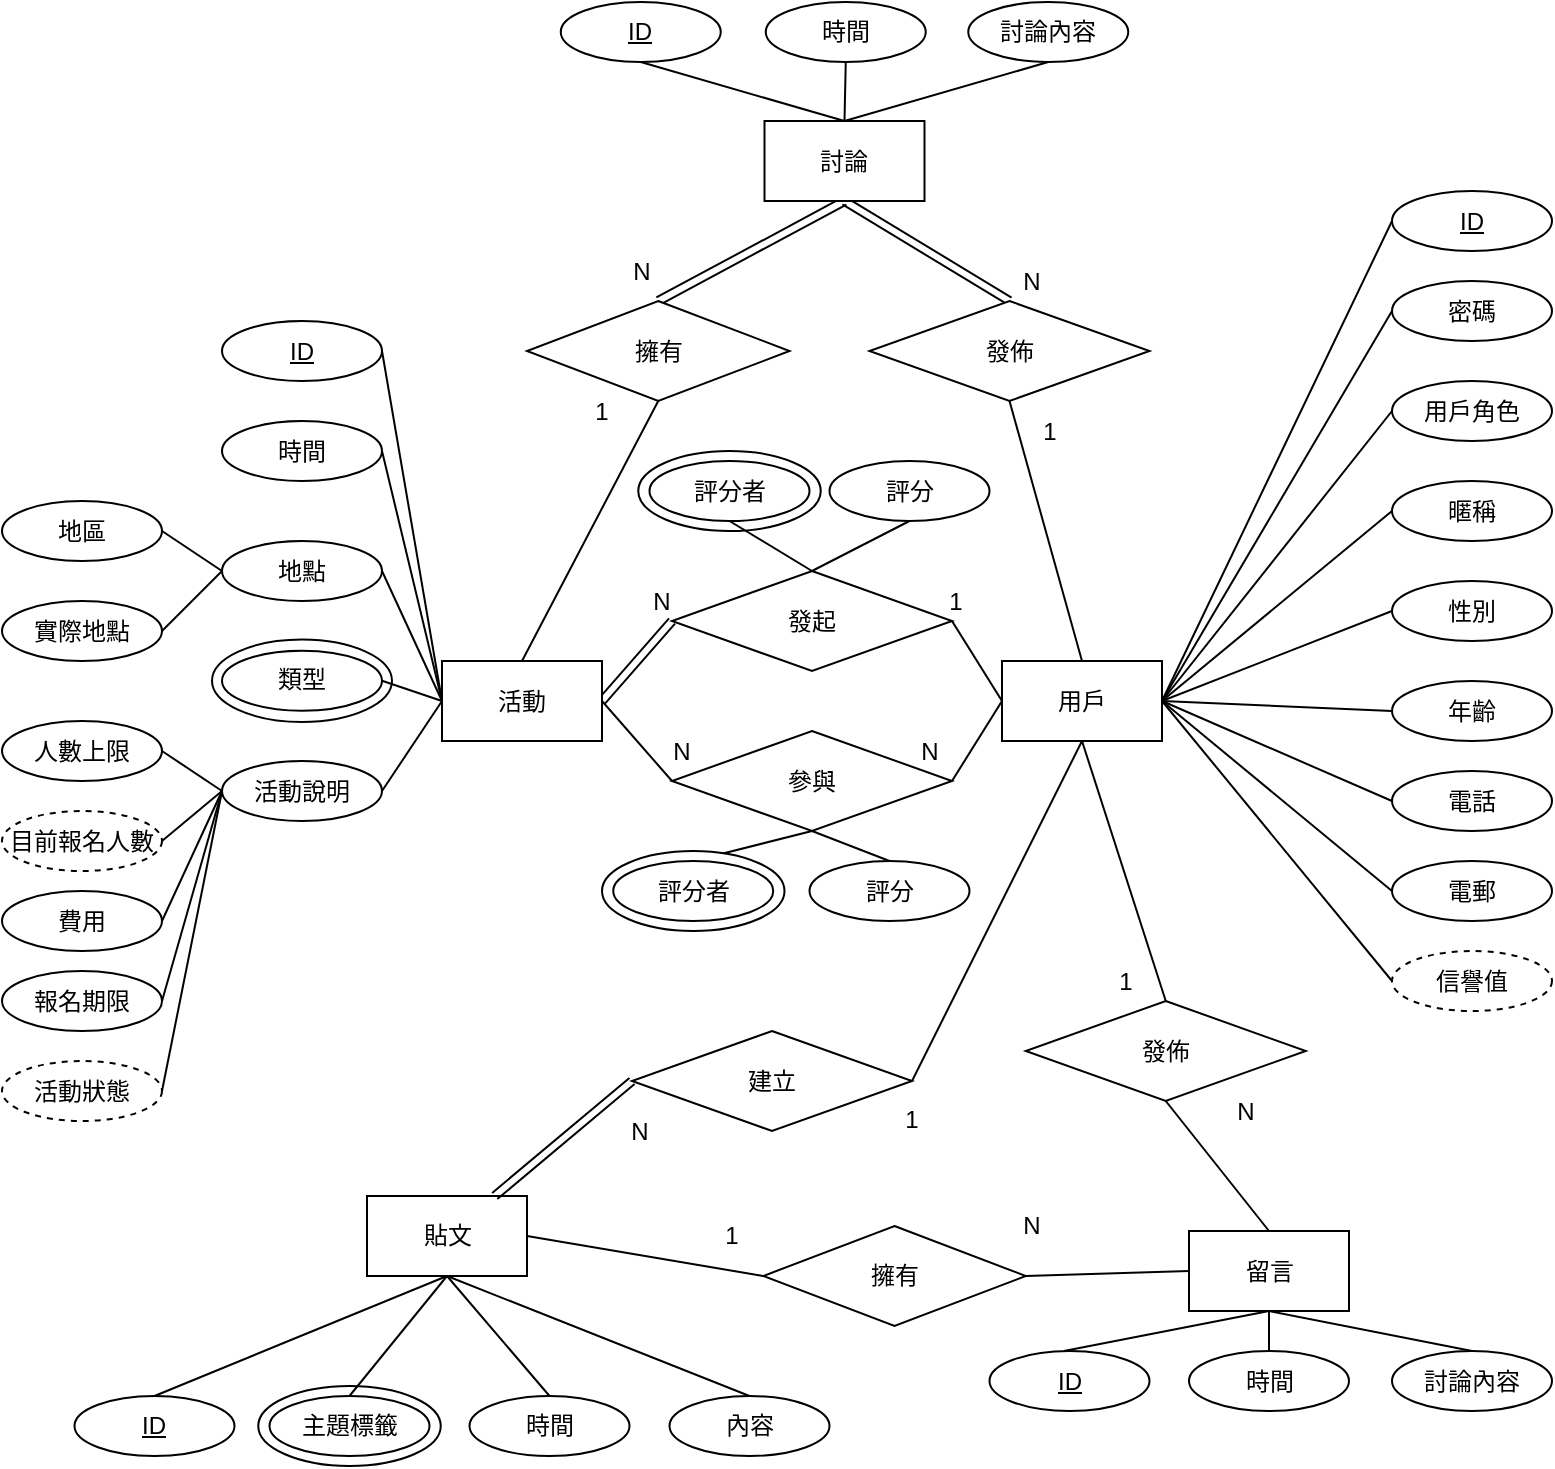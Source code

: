 <mxfile version="21.2.8" type="device" pages="3">
  <diagram name="ER" id="7ncZDMa3i0YBhaP2FB06">
    <mxGraphModel dx="1750" dy="2002" grid="1" gridSize="10" guides="1" tooltips="1" connect="1" arrows="1" fold="1" page="1" pageScale="1" pageWidth="850" pageHeight="1100" math="0" shadow="0">
      <root>
        <mxCell id="0" />
        <mxCell id="1" parent="0" />
        <mxCell id="-03hiJ_xVYemPRZAL97C-19" value="" style="ellipse;whiteSpace=wrap;html=1;" vertex="1" parent="1">
          <mxGeometry x="145" y="-591.25" width="90" height="41.25" as="geometry" />
        </mxCell>
        <mxCell id="M2GLn3WLoEEdcXxmSGpb-1" value="" style="ellipse;whiteSpace=wrap;html=1;" vertex="1" parent="1">
          <mxGeometry x="168.13" y="-218" width="91.25" height="40" as="geometry" />
        </mxCell>
        <mxCell id="-yFA39T09Jku7d4fksyI-2" value="" style="ellipse;whiteSpace=wrap;html=1;" vertex="1" parent="1">
          <mxGeometry x="358.13" y="-685.5" width="91.25" height="40" as="geometry" />
        </mxCell>
        <mxCell id="u570mk0FAqUyhANSTYp0-22" style="rounded=0;orthogonalLoop=1;jettySize=auto;html=1;entryX=0.5;entryY=1;entryDx=0;entryDy=0;endArrow=none;endFill=0;exitX=0.5;exitY=0;exitDx=0;exitDy=0;" parent="1" source="u570mk0FAqUyhANSTYp0-9" target="u570mk0FAqUyhANSTYp0-14" edge="1">
          <mxGeometry relative="1" as="geometry">
            <mxPoint x="410" y="-912" as="sourcePoint" />
          </mxGeometry>
        </mxCell>
        <mxCell id="u570mk0FAqUyhANSTYp0-25" style="rounded=0;orthogonalLoop=1;jettySize=auto;html=1;entryX=0.5;entryY=1;entryDx=0;entryDy=0;endArrow=none;endFill=0;exitX=0.5;exitY=0;exitDx=0;exitDy=0;" parent="1" source="u570mk0FAqUyhANSTYp0-9" target="u570mk0FAqUyhANSTYp0-24" edge="1">
          <mxGeometry relative="1" as="geometry">
            <mxPoint x="370" y="-892" as="sourcePoint" />
          </mxGeometry>
        </mxCell>
        <mxCell id="3B7owzILsx7pgbv8tFrh-22" style="rounded=0;orthogonalLoop=1;jettySize=auto;html=1;exitX=0;exitY=0.5;exitDx=0;exitDy=0;entryX=1;entryY=0.5;entryDx=0;entryDy=0;endArrow=none;endFill=0;" parent="1" source="3B7owzILsx7pgbv8tFrh-1" target="3B7owzILsx7pgbv8tFrh-10" edge="1">
          <mxGeometry relative="1" as="geometry" />
        </mxCell>
        <mxCell id="3B7owzILsx7pgbv8tFrh-23" style="rounded=0;orthogonalLoop=1;jettySize=auto;html=1;exitX=0;exitY=0.5;exitDx=0;exitDy=0;entryX=1;entryY=0.5;entryDx=0;entryDy=0;endArrow=none;endFill=0;" parent="1" source="3B7owzILsx7pgbv8tFrh-1" target="3B7owzILsx7pgbv8tFrh-11" edge="1">
          <mxGeometry relative="1" as="geometry" />
        </mxCell>
        <mxCell id="3B7owzILsx7pgbv8tFrh-24" style="rounded=0;orthogonalLoop=1;jettySize=auto;html=1;exitX=0;exitY=0.5;exitDx=0;exitDy=0;entryX=1;entryY=0.5;entryDx=0;entryDy=0;endArrow=none;endFill=0;" parent="1" source="3B7owzILsx7pgbv8tFrh-1" target="3B7owzILsx7pgbv8tFrh-13" edge="1">
          <mxGeometry relative="1" as="geometry" />
        </mxCell>
        <mxCell id="3B7owzILsx7pgbv8tFrh-28" style="rounded=0;orthogonalLoop=1;jettySize=auto;html=1;exitX=1;exitY=0.5;exitDx=0;exitDy=0;entryX=0;entryY=0.5;entryDx=0;entryDy=0;endArrow=none;endFill=0;shape=link;" parent="1" source="3B7owzILsx7pgbv8tFrh-1" target="3B7owzILsx7pgbv8tFrh-3" edge="1">
          <mxGeometry relative="1" as="geometry" />
        </mxCell>
        <mxCell id="3B7owzILsx7pgbv8tFrh-29" style="rounded=0;orthogonalLoop=1;jettySize=auto;html=1;exitX=1;exitY=0.5;exitDx=0;exitDy=0;entryX=0;entryY=0.5;entryDx=0;entryDy=0;endArrow=none;endFill=0;" parent="1" source="3B7owzILsx7pgbv8tFrh-1" target="3B7owzILsx7pgbv8tFrh-4" edge="1">
          <mxGeometry relative="1" as="geometry" />
        </mxCell>
        <mxCell id="3B7owzILsx7pgbv8tFrh-42" style="rounded=0;orthogonalLoop=1;jettySize=auto;html=1;exitX=0;exitY=0.5;exitDx=0;exitDy=0;entryX=1;entryY=0.5;entryDx=0;entryDy=0;endArrow=none;endFill=0;" parent="1" source="3B7owzILsx7pgbv8tFrh-1" target="3B7owzILsx7pgbv8tFrh-41" edge="1">
          <mxGeometry relative="1" as="geometry" />
        </mxCell>
        <mxCell id="3B7owzILsx7pgbv8tFrh-1" value="活動" style="rounded=0;whiteSpace=wrap;html=1;" parent="1" vertex="1">
          <mxGeometry x="260" y="-580.5" width="80" height="40" as="geometry" />
        </mxCell>
        <mxCell id="3B7owzILsx7pgbv8tFrh-19" style="rounded=0;orthogonalLoop=1;jettySize=auto;html=1;exitX=1;exitY=0.5;exitDx=0;exitDy=0;entryX=0;entryY=0.5;entryDx=0;entryDy=0;endArrow=none;endFill=0;" parent="1" source="3B7owzILsx7pgbv8tFrh-2" target="3B7owzILsx7pgbv8tFrh-5" edge="1">
          <mxGeometry relative="1" as="geometry" />
        </mxCell>
        <mxCell id="3B7owzILsx7pgbv8tFrh-20" style="rounded=0;orthogonalLoop=1;jettySize=auto;html=1;exitX=1;exitY=0.5;exitDx=0;exitDy=0;entryX=0;entryY=0.5;entryDx=0;entryDy=0;endArrow=none;endFill=0;" parent="1" source="3B7owzILsx7pgbv8tFrh-2" target="3B7owzILsx7pgbv8tFrh-7" edge="1">
          <mxGeometry relative="1" as="geometry" />
        </mxCell>
        <mxCell id="3B7owzILsx7pgbv8tFrh-21" style="rounded=0;orthogonalLoop=1;jettySize=auto;html=1;exitX=1;exitY=0.5;exitDx=0;exitDy=0;entryX=0;entryY=0.5;entryDx=0;entryDy=0;endArrow=none;endFill=0;" parent="1" source="3B7owzILsx7pgbv8tFrh-2" target="3B7owzILsx7pgbv8tFrh-8" edge="1">
          <mxGeometry relative="1" as="geometry" />
        </mxCell>
        <mxCell id="3B7owzILsx7pgbv8tFrh-30" style="rounded=0;orthogonalLoop=1;jettySize=auto;html=1;exitX=0;exitY=0.5;exitDx=0;exitDy=0;entryX=1;entryY=0.5;entryDx=0;entryDy=0;endArrow=none;endFill=0;" parent="1" source="3B7owzILsx7pgbv8tFrh-2" target="3B7owzILsx7pgbv8tFrh-4" edge="1">
          <mxGeometry relative="1" as="geometry" />
        </mxCell>
        <mxCell id="3B7owzILsx7pgbv8tFrh-43" style="rounded=0;orthogonalLoop=1;jettySize=auto;html=1;exitX=1;exitY=0.5;exitDx=0;exitDy=0;entryX=0;entryY=0.5;entryDx=0;entryDy=0;endArrow=none;endFill=0;" parent="1" source="3B7owzILsx7pgbv8tFrh-2" target="3B7owzILsx7pgbv8tFrh-40" edge="1">
          <mxGeometry relative="1" as="geometry" />
        </mxCell>
        <mxCell id="3B7owzILsx7pgbv8tFrh-69" style="rounded=0;orthogonalLoop=1;jettySize=auto;html=1;exitX=1;exitY=0.5;exitDx=0;exitDy=0;entryX=0;entryY=0.5;entryDx=0;entryDy=0;endArrow=none;endFill=0;" parent="1" source="3B7owzILsx7pgbv8tFrh-2" target="-W4uo5p3GtBnEBK1qKaR-16" edge="1">
          <mxGeometry relative="1" as="geometry">
            <mxPoint x="845" y="-433" as="targetPoint" />
          </mxGeometry>
        </mxCell>
        <mxCell id="3B7owzILsx7pgbv8tFrh-75" style="rounded=0;orthogonalLoop=1;jettySize=auto;html=1;exitX=1;exitY=0.5;exitDx=0;exitDy=0;entryX=0;entryY=0.5;entryDx=0;entryDy=0;endArrow=none;endFill=0;" parent="1" source="3B7owzILsx7pgbv8tFrh-2" target="3B7owzILsx7pgbv8tFrh-74" edge="1">
          <mxGeometry relative="1" as="geometry" />
        </mxCell>
        <mxCell id="3B7owzILsx7pgbv8tFrh-79" style="rounded=0;orthogonalLoop=1;jettySize=auto;html=1;exitX=0.5;exitY=1;exitDx=0;exitDy=0;entryX=1;entryY=0.5;entryDx=0;entryDy=0;endArrow=none;endFill=0;" parent="1" source="3B7owzILsx7pgbv8tFrh-2" target="3B7owzILsx7pgbv8tFrh-78" edge="1">
          <mxGeometry relative="1" as="geometry" />
        </mxCell>
        <mxCell id="u570mk0FAqUyhANSTYp0-37" style="rounded=0;orthogonalLoop=1;jettySize=auto;html=1;exitX=0.5;exitY=1;exitDx=0;exitDy=0;entryX=0.5;entryY=0;entryDx=0;entryDy=0;endArrow=none;endFill=0;" parent="1" source="3B7owzILsx7pgbv8tFrh-2" target="-03hiJ_xVYemPRZAL97C-12" edge="1">
          <mxGeometry relative="1" as="geometry">
            <mxPoint x="645" y="-375.5" as="targetPoint" />
          </mxGeometry>
        </mxCell>
        <mxCell id="-W4uo5p3GtBnEBK1qKaR-14" style="edgeStyle=none;rounded=0;orthogonalLoop=1;jettySize=auto;html=1;exitX=0.5;exitY=0;exitDx=0;exitDy=0;endArrow=none;endFill=0;entryX=0.5;entryY=1;entryDx=0;entryDy=0;" parent="1" source="3B7owzILsx7pgbv8tFrh-2" target="TR7wTOb8SeeyEYdbzUAT-6" edge="1">
          <mxGeometry relative="1" as="geometry">
            <mxPoint x="556.75" y="-640.5" as="targetPoint" />
          </mxGeometry>
        </mxCell>
        <mxCell id="-W4uo5p3GtBnEBK1qKaR-18" style="edgeStyle=none;rounded=0;orthogonalLoop=1;jettySize=auto;html=1;exitX=1;exitY=0.5;exitDx=0;exitDy=0;entryX=0;entryY=0.5;entryDx=0;entryDy=0;endArrow=none;endFill=0;" parent="1" source="3B7owzILsx7pgbv8tFrh-2" target="-W4uo5p3GtBnEBK1qKaR-17" edge="1">
          <mxGeometry relative="1" as="geometry" />
        </mxCell>
        <mxCell id="nekRQQKeBQfEkH_Vxf5b-5" style="rounded=0;orthogonalLoop=1;jettySize=auto;html=1;exitX=1;exitY=0.5;exitDx=0;exitDy=0;entryX=0;entryY=0.5;entryDx=0;entryDy=0;endArrow=none;endFill=0;" edge="1" parent="1" source="3B7owzILsx7pgbv8tFrh-2" target="nekRQQKeBQfEkH_Vxf5b-3">
          <mxGeometry relative="1" as="geometry" />
        </mxCell>
        <mxCell id="nekRQQKeBQfEkH_Vxf5b-6" style="rounded=0;orthogonalLoop=1;jettySize=auto;html=1;exitX=1;exitY=0.5;exitDx=0;exitDy=0;entryX=0;entryY=0.5;entryDx=0;entryDy=0;endArrow=none;endFill=0;" edge="1" parent="1" source="3B7owzILsx7pgbv8tFrh-2" target="nekRQQKeBQfEkH_Vxf5b-4">
          <mxGeometry relative="1" as="geometry" />
        </mxCell>
        <mxCell id="3B7owzILsx7pgbv8tFrh-2" value="用戶" style="rounded=0;whiteSpace=wrap;html=1;" parent="1" vertex="1">
          <mxGeometry x="540" y="-580.5" width="80" height="40" as="geometry" />
        </mxCell>
        <mxCell id="3B7owzILsx7pgbv8tFrh-27" style="rounded=0;orthogonalLoop=1;jettySize=auto;html=1;exitX=1;exitY=0.5;exitDx=0;exitDy=0;entryX=0;entryY=0.5;entryDx=0;entryDy=0;endArrow=none;endFill=0;" parent="1" source="3B7owzILsx7pgbv8tFrh-3" target="3B7owzILsx7pgbv8tFrh-2" edge="1">
          <mxGeometry relative="1" as="geometry" />
        </mxCell>
        <mxCell id="-yFA39T09Jku7d4fksyI-3" style="rounded=0;orthogonalLoop=1;jettySize=auto;html=1;exitX=0.5;exitY=0;exitDx=0;exitDy=0;entryX=0.5;entryY=1;entryDx=0;entryDy=0;endArrow=none;endFill=0;" edge="1" parent="1" source="3B7owzILsx7pgbv8tFrh-3" target="-yFA39T09Jku7d4fksyI-1">
          <mxGeometry relative="1" as="geometry" />
        </mxCell>
        <mxCell id="3B7owzILsx7pgbv8tFrh-3" value="發起" style="rhombus;whiteSpace=wrap;html=1;" parent="1" vertex="1">
          <mxGeometry x="375" y="-625.5" width="140" height="50" as="geometry" />
        </mxCell>
        <mxCell id="-yFA39T09Jku7d4fksyI-6" style="rounded=0;orthogonalLoop=1;jettySize=auto;html=1;exitX=0.5;exitY=1;exitDx=0;exitDy=0;entryX=0.5;entryY=0;entryDx=0;entryDy=0;endArrow=none;endFill=0;" edge="1" parent="1" source="3B7owzILsx7pgbv8tFrh-4" target="-yFA39T09Jku7d4fksyI-5">
          <mxGeometry relative="1" as="geometry" />
        </mxCell>
        <mxCell id="3B7owzILsx7pgbv8tFrh-4" value="參與" style="rhombus;whiteSpace=wrap;html=1;" parent="1" vertex="1">
          <mxGeometry x="375" y="-545.5" width="140" height="50" as="geometry" />
        </mxCell>
        <mxCell id="3B7owzILsx7pgbv8tFrh-5" value="暱稱" style="ellipse;whiteSpace=wrap;html=1;" parent="1" vertex="1">
          <mxGeometry x="735" y="-670.5" width="80" height="30" as="geometry" />
        </mxCell>
        <mxCell id="3B7owzILsx7pgbv8tFrh-7" value="性別" style="ellipse;whiteSpace=wrap;html=1;" parent="1" vertex="1">
          <mxGeometry x="735" y="-620.5" width="80" height="30" as="geometry" />
        </mxCell>
        <mxCell id="3B7owzILsx7pgbv8tFrh-8" value="年齡" style="ellipse;whiteSpace=wrap;html=1;" parent="1" vertex="1">
          <mxGeometry x="735" y="-570.5" width="80" height="30" as="geometry" />
        </mxCell>
        <mxCell id="3B7owzILsx7pgbv8tFrh-10" value="時間" style="ellipse;whiteSpace=wrap;html=1;" parent="1" vertex="1">
          <mxGeometry x="150" y="-700.5" width="80" height="30" as="geometry" />
        </mxCell>
        <mxCell id="3B7owzILsx7pgbv8tFrh-25" style="rounded=0;orthogonalLoop=1;jettySize=auto;html=1;exitX=0;exitY=0.5;exitDx=0;exitDy=0;entryX=1;entryY=0.5;entryDx=0;entryDy=0;endArrow=none;endFill=0;" parent="1" source="3B7owzILsx7pgbv8tFrh-11" target="3B7owzILsx7pgbv8tFrh-16" edge="1">
          <mxGeometry relative="1" as="geometry" />
        </mxCell>
        <mxCell id="3B7owzILsx7pgbv8tFrh-26" style="rounded=0;orthogonalLoop=1;jettySize=auto;html=1;exitX=0;exitY=0.5;exitDx=0;exitDy=0;entryX=1;entryY=0.5;entryDx=0;entryDy=0;endArrow=none;endFill=0;" parent="1" source="3B7owzILsx7pgbv8tFrh-11" target="3B7owzILsx7pgbv8tFrh-15" edge="1">
          <mxGeometry relative="1" as="geometry" />
        </mxCell>
        <mxCell id="3B7owzILsx7pgbv8tFrh-11" value="地點" style="ellipse;whiteSpace=wrap;html=1;" parent="1" vertex="1">
          <mxGeometry x="150" y="-640.5" width="80" height="30" as="geometry" />
        </mxCell>
        <mxCell id="3B7owzILsx7pgbv8tFrh-35" style="rounded=0;orthogonalLoop=1;jettySize=auto;html=1;exitX=0;exitY=0.5;exitDx=0;exitDy=0;entryX=1;entryY=0.5;entryDx=0;entryDy=0;endArrow=none;endFill=0;" parent="1" source="3B7owzILsx7pgbv8tFrh-13" target="3B7owzILsx7pgbv8tFrh-32" edge="1">
          <mxGeometry relative="1" as="geometry" />
        </mxCell>
        <mxCell id="3B7owzILsx7pgbv8tFrh-36" style="rounded=0;orthogonalLoop=1;jettySize=auto;html=1;exitX=0;exitY=0.5;exitDx=0;exitDy=0;entryX=1;entryY=0.5;entryDx=0;entryDy=0;endArrow=none;endFill=0;" parent="1" source="3B7owzILsx7pgbv8tFrh-13" target="3B7owzILsx7pgbv8tFrh-33" edge="1">
          <mxGeometry relative="1" as="geometry" />
        </mxCell>
        <mxCell id="3B7owzILsx7pgbv8tFrh-38" style="rounded=0;orthogonalLoop=1;jettySize=auto;html=1;exitX=0;exitY=0.5;exitDx=0;exitDy=0;entryX=1;entryY=0.5;entryDx=0;entryDy=0;endArrow=none;endFill=0;" parent="1" source="3B7owzILsx7pgbv8tFrh-13" target="3B7owzILsx7pgbv8tFrh-37" edge="1">
          <mxGeometry relative="1" as="geometry" />
        </mxCell>
        <mxCell id="3B7owzILsx7pgbv8tFrh-89" style="rounded=0;orthogonalLoop=1;jettySize=auto;html=1;exitX=0;exitY=0.5;exitDx=0;exitDy=0;entryX=1;entryY=0.5;entryDx=0;entryDy=0;endArrow=none;endFill=0;" parent="1" source="3B7owzILsx7pgbv8tFrh-13" target="3B7owzILsx7pgbv8tFrh-88" edge="1">
          <mxGeometry relative="1" as="geometry" />
        </mxCell>
        <mxCell id="3B7owzILsx7pgbv8tFrh-90" style="rounded=0;orthogonalLoop=1;jettySize=auto;html=1;exitX=0;exitY=0.5;exitDx=0;exitDy=0;entryX=1;entryY=0.5;entryDx=0;entryDy=0;endArrow=none;endFill=0;" parent="1" source="3B7owzILsx7pgbv8tFrh-13" target="3B7owzILsx7pgbv8tFrh-87" edge="1">
          <mxGeometry relative="1" as="geometry" />
        </mxCell>
        <mxCell id="3B7owzILsx7pgbv8tFrh-13" value="活動說明" style="ellipse;whiteSpace=wrap;html=1;" parent="1" vertex="1">
          <mxGeometry x="150" y="-530.5" width="80" height="30" as="geometry" />
        </mxCell>
        <mxCell id="3B7owzILsx7pgbv8tFrh-14" style="edgeStyle=orthogonalEdgeStyle;rounded=0;orthogonalLoop=1;jettySize=auto;html=1;exitX=0.5;exitY=1;exitDx=0;exitDy=0;" parent="1" edge="1">
          <mxGeometry relative="1" as="geometry">
            <mxPoint x="195" y="-670.5" as="sourcePoint" />
            <mxPoint x="195" y="-670.5" as="targetPoint" />
          </mxGeometry>
        </mxCell>
        <mxCell id="3B7owzILsx7pgbv8tFrh-15" value="實際地點" style="ellipse;whiteSpace=wrap;html=1;" parent="1" vertex="1">
          <mxGeometry x="40" y="-610.5" width="80" height="30" as="geometry" />
        </mxCell>
        <mxCell id="3B7owzILsx7pgbv8tFrh-16" value="地區" style="ellipse;whiteSpace=wrap;html=1;" parent="1" vertex="1">
          <mxGeometry x="40" y="-660.5" width="80" height="30" as="geometry" />
        </mxCell>
        <mxCell id="3B7owzILsx7pgbv8tFrh-32" value="人數上限" style="ellipse;whiteSpace=wrap;html=1;" parent="1" vertex="1">
          <mxGeometry x="40" y="-550.5" width="80" height="30" as="geometry" />
        </mxCell>
        <mxCell id="3B7owzILsx7pgbv8tFrh-33" value="費用" style="ellipse;whiteSpace=wrap;html=1;" parent="1" vertex="1">
          <mxGeometry x="40" y="-465.5" width="80" height="30" as="geometry" />
        </mxCell>
        <mxCell id="3B7owzILsx7pgbv8tFrh-37" value="報名期限" style="ellipse;whiteSpace=wrap;html=1;" parent="1" vertex="1">
          <mxGeometry x="40" y="-425.5" width="80" height="30" as="geometry" />
        </mxCell>
        <mxCell id="3B7owzILsx7pgbv8tFrh-40" value="&lt;u&gt;ID&lt;/u&gt;" style="ellipse;whiteSpace=wrap;html=1;" parent="1" vertex="1">
          <mxGeometry x="735" y="-815.5" width="80" height="30" as="geometry" />
        </mxCell>
        <mxCell id="3B7owzILsx7pgbv8tFrh-41" value="&lt;u&gt;ID&lt;/u&gt;" style="ellipse;whiteSpace=wrap;html=1;" parent="1" vertex="1">
          <mxGeometry x="150" y="-750.5" width="80" height="30" as="geometry" />
        </mxCell>
        <mxCell id="3B7owzILsx7pgbv8tFrh-54" value="討論內容" style="ellipse;whiteSpace=wrap;html=1;" parent="1" vertex="1">
          <mxGeometry x="523.13" y="-910" width="80" height="30" as="geometry" />
        </mxCell>
        <mxCell id="3B7owzILsx7pgbv8tFrh-81" style="rounded=0;orthogonalLoop=1;jettySize=auto;html=1;exitX=0.5;exitY=1;exitDx=0;exitDy=0;entryX=0.5;entryY=0;entryDx=0;entryDy=0;endArrow=none;endFill=0;" parent="1" source="3B7owzILsx7pgbv8tFrh-72" target="3B7owzILsx7pgbv8tFrh-76" edge="1">
          <mxGeometry relative="1" as="geometry" />
        </mxCell>
        <mxCell id="3B7owzILsx7pgbv8tFrh-84" style="rounded=0;orthogonalLoop=1;jettySize=auto;html=1;exitX=0.5;exitY=1;exitDx=0;exitDy=0;entryX=0.5;entryY=0;entryDx=0;entryDy=0;endArrow=none;endFill=0;" parent="1" source="3B7owzILsx7pgbv8tFrh-72" target="3B7owzILsx7pgbv8tFrh-82" edge="1">
          <mxGeometry relative="1" as="geometry" />
        </mxCell>
        <mxCell id="3B7owzILsx7pgbv8tFrh-85" style="rounded=0;orthogonalLoop=1;jettySize=auto;html=1;exitX=0.5;exitY=1;exitDx=0;exitDy=0;entryX=0.5;entryY=0;entryDx=0;entryDy=0;endArrow=none;endFill=0;" parent="1" source="3B7owzILsx7pgbv8tFrh-72" target="3B7owzILsx7pgbv8tFrh-83" edge="1">
          <mxGeometry relative="1" as="geometry" />
        </mxCell>
        <mxCell id="3B7owzILsx7pgbv8tFrh-99" style="rounded=0;orthogonalLoop=1;jettySize=auto;html=1;exitX=0.5;exitY=1;exitDx=0;exitDy=0;entryX=0.5;entryY=0;entryDx=0;entryDy=0;endArrow=none;endFill=0;" parent="1" source="3B7owzILsx7pgbv8tFrh-72" target="3B7owzILsx7pgbv8tFrh-96" edge="1">
          <mxGeometry relative="1" as="geometry" />
        </mxCell>
        <mxCell id="3B7owzILsx7pgbv8tFrh-72" value="貼文" style="rounded=0;whiteSpace=wrap;html=1;" parent="1" vertex="1">
          <mxGeometry x="222.5" y="-313" width="80" height="40" as="geometry" />
        </mxCell>
        <mxCell id="3B7owzILsx7pgbv8tFrh-74" value="用戶角色" style="ellipse;whiteSpace=wrap;html=1;" parent="1" vertex="1">
          <mxGeometry x="735" y="-720.5" width="80" height="30" as="geometry" />
        </mxCell>
        <mxCell id="3B7owzILsx7pgbv8tFrh-76" value="內容" style="ellipse;whiteSpace=wrap;html=1;" parent="1" vertex="1">
          <mxGeometry x="373.75" y="-213" width="80" height="30" as="geometry" />
        </mxCell>
        <mxCell id="3B7owzILsx7pgbv8tFrh-80" style="rounded=0;orthogonalLoop=1;jettySize=auto;html=1;exitX=0;exitY=0.5;exitDx=0;exitDy=0;endArrow=none;endFill=0;shape=link;" parent="1" source="3B7owzILsx7pgbv8tFrh-78" target="3B7owzILsx7pgbv8tFrh-72" edge="1">
          <mxGeometry relative="1" as="geometry" />
        </mxCell>
        <mxCell id="3B7owzILsx7pgbv8tFrh-78" value="建立" style="rhombus;whiteSpace=wrap;html=1;" parent="1" vertex="1">
          <mxGeometry x="355" y="-395.5" width="140" height="50" as="geometry" />
        </mxCell>
        <mxCell id="3B7owzILsx7pgbv8tFrh-82" value="時間" style="ellipse;whiteSpace=wrap;html=1;" parent="1" vertex="1">
          <mxGeometry x="273.75" y="-213" width="80" height="30" as="geometry" />
        </mxCell>
        <mxCell id="3B7owzILsx7pgbv8tFrh-83" value="主題標籤" style="ellipse;whiteSpace=wrap;html=1;" parent="1" vertex="1">
          <mxGeometry x="173.75" y="-213" width="80" height="30" as="geometry" />
        </mxCell>
        <mxCell id="3B7owzILsx7pgbv8tFrh-87" value="活動狀態" style="ellipse;whiteSpace=wrap;html=1;dashed=1;" parent="1" vertex="1">
          <mxGeometry x="40" y="-380.5" width="80" height="30" as="geometry" />
        </mxCell>
        <mxCell id="3B7owzILsx7pgbv8tFrh-88" value="&lt;div&gt;目前報名人數&lt;/div&gt;" style="ellipse;whiteSpace=wrap;html=1;dashed=1;" parent="1" vertex="1">
          <mxGeometry x="40" y="-505.5" width="80" height="30" as="geometry" />
        </mxCell>
        <mxCell id="-03hiJ_xVYemPRZAL97C-18" style="rounded=0;orthogonalLoop=1;jettySize=auto;html=1;exitX=1;exitY=0.5;exitDx=0;exitDy=0;entryX=0;entryY=0.5;entryDx=0;entryDy=0;endArrow=none;endFill=0;" edge="1" parent="1" source="3B7owzILsx7pgbv8tFrh-91" target="3B7owzILsx7pgbv8tFrh-1">
          <mxGeometry relative="1" as="geometry" />
        </mxCell>
        <mxCell id="3B7owzILsx7pgbv8tFrh-91" value="類型" style="ellipse;whiteSpace=wrap;html=1;" parent="1" vertex="1">
          <mxGeometry x="150" y="-585.63" width="80" height="30" as="geometry" />
        </mxCell>
        <mxCell id="3B7owzILsx7pgbv8tFrh-96" value="&lt;u&gt;ID&lt;/u&gt;" style="ellipse;whiteSpace=wrap;html=1;" parent="1" vertex="1">
          <mxGeometry x="76.25" y="-213" width="80" height="30" as="geometry" />
        </mxCell>
        <mxCell id="-W4uo5p3GtBnEBK1qKaR-3" style="rounded=0;orthogonalLoop=1;jettySize=auto;html=1;exitX=0.5;exitY=0;exitDx=0;exitDy=0;entryX=0.5;entryY=1;entryDx=0;entryDy=0;endArrow=none;endFill=0;" parent="1" source="u570mk0FAqUyhANSTYp0-9" target="3B7owzILsx7pgbv8tFrh-54" edge="1">
          <mxGeometry relative="1" as="geometry">
            <mxPoint x="617.5" y="-898" as="targetPoint" />
          </mxGeometry>
        </mxCell>
        <mxCell id="-W4uo5p3GtBnEBK1qKaR-6" style="edgeStyle=none;rounded=0;orthogonalLoop=1;jettySize=auto;html=1;exitX=0.5;exitY=1;exitDx=0;exitDy=0;entryX=0.5;entryY=0;entryDx=0;entryDy=0;endArrow=none;endFill=0;shape=link;" parent="1" source="u570mk0FAqUyhANSTYp0-9" target="-W4uo5p3GtBnEBK1qKaR-2" edge="1">
          <mxGeometry relative="1" as="geometry">
            <mxPoint x="368.75" y="-820.5" as="targetPoint" />
          </mxGeometry>
        </mxCell>
        <mxCell id="TR7wTOb8SeeyEYdbzUAT-7" style="rounded=0;orthogonalLoop=1;jettySize=auto;html=1;exitX=0.5;exitY=1;exitDx=0;exitDy=0;entryX=0.5;entryY=0;entryDx=0;entryDy=0;fontSize=20;endArrow=none;endFill=0;shape=link;" parent="1" source="u570mk0FAqUyhANSTYp0-9" target="TR7wTOb8SeeyEYdbzUAT-6" edge="1">
          <mxGeometry relative="1" as="geometry" />
        </mxCell>
        <mxCell id="u570mk0FAqUyhANSTYp0-9" value="討論" style="rounded=0;whiteSpace=wrap;html=1;" parent="1" vertex="1">
          <mxGeometry x="421.25" y="-850.5" width="80" height="40" as="geometry" />
        </mxCell>
        <mxCell id="u570mk0FAqUyhANSTYp0-14" value="時間" style="ellipse;whiteSpace=wrap;html=1;" parent="1" vertex="1">
          <mxGeometry x="421.88" y="-910" width="80" height="30" as="geometry" />
        </mxCell>
        <mxCell id="u570mk0FAqUyhANSTYp0-24" value="ID" style="ellipse;whiteSpace=wrap;html=1;fontStyle=4" parent="1" vertex="1">
          <mxGeometry x="319.38" y="-910" width="80" height="30" as="geometry" />
        </mxCell>
        <mxCell id="u570mk0FAqUyhANSTYp0-38" style="rounded=0;orthogonalLoop=1;jettySize=auto;html=1;exitX=0;exitY=0.5;exitDx=0;exitDy=0;entryX=1;entryY=0.5;entryDx=0;entryDy=0;endArrow=none;endFill=0;" parent="1" source="-03hiJ_xVYemPRZAL97C-11" target="3B7owzILsx7pgbv8tFrh-72" edge="1">
          <mxGeometry relative="1" as="geometry">
            <mxPoint x="608.75" y="-248" as="sourcePoint" />
          </mxGeometry>
        </mxCell>
        <mxCell id="u570mk0FAqUyhANSTYp0-46" value="N" style="text;html=1;strokeColor=none;fillColor=none;align=center;verticalAlign=middle;whiteSpace=wrap;rounded=0;" parent="1" vertex="1">
          <mxGeometry x="340" y="-625.5" width="60" height="30" as="geometry" />
        </mxCell>
        <mxCell id="u570mk0FAqUyhANSTYp0-47" value="1" style="text;html=1;strokeColor=none;fillColor=none;align=center;verticalAlign=middle;whiteSpace=wrap;rounded=0;" parent="1" vertex="1">
          <mxGeometry x="486.75" y="-625.5" width="60" height="30" as="geometry" />
        </mxCell>
        <mxCell id="u570mk0FAqUyhANSTYp0-48" value="N" style="text;html=1;strokeColor=none;fillColor=none;align=center;verticalAlign=middle;whiteSpace=wrap;rounded=0;" parent="1" vertex="1">
          <mxGeometry x="350" y="-550.5" width="60" height="30" as="geometry" />
        </mxCell>
        <mxCell id="u570mk0FAqUyhANSTYp0-49" value="N" style="text;html=1;strokeColor=none;fillColor=none;align=center;verticalAlign=middle;whiteSpace=wrap;rounded=0;" parent="1" vertex="1">
          <mxGeometry x="473.75" y="-550.5" width="60" height="30" as="geometry" />
        </mxCell>
        <mxCell id="u570mk0FAqUyhANSTYp0-54" value="1" style="text;html=1;strokeColor=none;fillColor=none;align=center;verticalAlign=middle;whiteSpace=wrap;rounded=0;" parent="1" vertex="1">
          <mxGeometry x="571.88" y="-435.5" width="60" height="30" as="geometry" />
        </mxCell>
        <mxCell id="u570mk0FAqUyhANSTYp0-55" value="N" style="text;html=1;strokeColor=none;fillColor=none;align=center;verticalAlign=middle;whiteSpace=wrap;rounded=0;" parent="1" vertex="1">
          <mxGeometry x="525" y="-313" width="60" height="30" as="geometry" />
        </mxCell>
        <mxCell id="u570mk0FAqUyhANSTYp0-56" value="1" style="text;html=1;strokeColor=none;fillColor=none;align=center;verticalAlign=middle;whiteSpace=wrap;rounded=0;" parent="1" vertex="1">
          <mxGeometry x="465" y="-366.12" width="60" height="30" as="geometry" />
        </mxCell>
        <mxCell id="u570mk0FAqUyhANSTYp0-58" value="N" style="text;html=1;strokeColor=none;fillColor=none;align=center;verticalAlign=middle;whiteSpace=wrap;rounded=0;" parent="1" vertex="1">
          <mxGeometry x="329.38" y="-360.5" width="60" height="30" as="geometry" />
        </mxCell>
        <mxCell id="-W4uo5p3GtBnEBK1qKaR-8" style="edgeStyle=none;rounded=0;orthogonalLoop=1;jettySize=auto;html=1;exitX=0.5;exitY=1;exitDx=0;exitDy=0;entryX=0.5;entryY=0;entryDx=0;entryDy=0;endArrow=none;endFill=0;" parent="1" source="-W4uo5p3GtBnEBK1qKaR-2" target="3B7owzILsx7pgbv8tFrh-1" edge="1">
          <mxGeometry relative="1" as="geometry" />
        </mxCell>
        <mxCell id="-W4uo5p3GtBnEBK1qKaR-2" value="擁有" style="rhombus;whiteSpace=wrap;html=1;" parent="1" vertex="1">
          <mxGeometry x="302.5" y="-760.5" width="131.25" height="50" as="geometry" />
        </mxCell>
        <mxCell id="-W4uo5p3GtBnEBK1qKaR-16" value="信譽值" style="ellipse;whiteSpace=wrap;html=1;dashed=1;" parent="1" vertex="1">
          <mxGeometry x="735" y="-435.5" width="80" height="30" as="geometry" />
        </mxCell>
        <mxCell id="-W4uo5p3GtBnEBK1qKaR-17" value="密碼" style="ellipse;whiteSpace=wrap;html=1;" parent="1" vertex="1">
          <mxGeometry x="735" y="-770.5" width="80" height="30" as="geometry" />
        </mxCell>
        <mxCell id="TR7wTOb8SeeyEYdbzUAT-6" value="發佈" style="rhombus;whiteSpace=wrap;html=1;" parent="1" vertex="1">
          <mxGeometry x="473.75" y="-760.5" width="140" height="50" as="geometry" />
        </mxCell>
        <mxCell id="TR7wTOb8SeeyEYdbzUAT-9" style="edgeStyle=none;rounded=0;orthogonalLoop=1;jettySize=auto;html=1;exitX=0.5;exitY=1;exitDx=0;exitDy=0;entryX=0.5;entryY=0;entryDx=0;entryDy=0;fontSize=20;endArrow=none;endFill=0;" parent="1" source="TR7wTOb8SeeyEYdbzUAT-8" target="3B7owzILsx7pgbv8tFrh-3" edge="1">
          <mxGeometry relative="1" as="geometry" />
        </mxCell>
        <mxCell id="TR7wTOb8SeeyEYdbzUAT-8" value="評分" style="ellipse;whiteSpace=wrap;html=1;" parent="1" vertex="1">
          <mxGeometry x="453.75" y="-680.5" width="80" height="30" as="geometry" />
        </mxCell>
        <mxCell id="TR7wTOb8SeeyEYdbzUAT-11" style="edgeStyle=none;rounded=0;orthogonalLoop=1;jettySize=auto;html=1;exitX=0.5;exitY=0;exitDx=0;exitDy=0;entryX=0.5;entryY=1;entryDx=0;entryDy=0;fontSize=20;endArrow=none;endFill=0;" parent="1" source="TR7wTOb8SeeyEYdbzUAT-10" target="3B7owzILsx7pgbv8tFrh-4" edge="1">
          <mxGeometry relative="1" as="geometry" />
        </mxCell>
        <mxCell id="TR7wTOb8SeeyEYdbzUAT-10" value="評分" style="ellipse;whiteSpace=wrap;html=1;" parent="1" vertex="1">
          <mxGeometry x="443.75" y="-480.5" width="80" height="30" as="geometry" />
        </mxCell>
        <mxCell id="nekRQQKeBQfEkH_Vxf5b-3" value="電話" style="ellipse;whiteSpace=wrap;html=1;" vertex="1" parent="1">
          <mxGeometry x="735" y="-525.5" width="80" height="30" as="geometry" />
        </mxCell>
        <mxCell id="nekRQQKeBQfEkH_Vxf5b-4" value="電郵" style="ellipse;whiteSpace=wrap;html=1;" vertex="1" parent="1">
          <mxGeometry x="735" y="-480.5" width="80" height="30" as="geometry" />
        </mxCell>
        <mxCell id="ZnrktfhZXyF8qKfbNqsJ-1" value="N" style="text;html=1;strokeColor=none;fillColor=none;align=center;verticalAlign=middle;whiteSpace=wrap;rounded=0;" vertex="1" parent="1">
          <mxGeometry x="525" y="-785.5" width="60" height="30" as="geometry" />
        </mxCell>
        <mxCell id="ZnrktfhZXyF8qKfbNqsJ-2" value="1" style="text;html=1;strokeColor=none;fillColor=none;align=center;verticalAlign=middle;whiteSpace=wrap;rounded=0;" vertex="1" parent="1">
          <mxGeometry x="533.75" y="-710.5" width="60" height="30" as="geometry" />
        </mxCell>
        <mxCell id="ZnrktfhZXyF8qKfbNqsJ-3" value="1" style="text;html=1;strokeColor=none;fillColor=none;align=center;verticalAlign=middle;whiteSpace=wrap;rounded=0;" vertex="1" parent="1">
          <mxGeometry x="310" y="-720.5" width="60" height="30" as="geometry" />
        </mxCell>
        <mxCell id="ZnrktfhZXyF8qKfbNqsJ-4" value="N" style="text;html=1;strokeColor=none;fillColor=none;align=center;verticalAlign=middle;whiteSpace=wrap;rounded=0;" vertex="1" parent="1">
          <mxGeometry x="330" y="-790.5" width="60" height="30" as="geometry" />
        </mxCell>
        <mxCell id="-yFA39T09Jku7d4fksyI-1" value="評分者" style="ellipse;whiteSpace=wrap;html=1;" vertex="1" parent="1">
          <mxGeometry x="363.75" y="-680.5" width="80" height="30" as="geometry" />
        </mxCell>
        <mxCell id="-yFA39T09Jku7d4fksyI-4" value="" style="ellipse;whiteSpace=wrap;html=1;" vertex="1" parent="1">
          <mxGeometry x="340" y="-485.5" width="91.25" height="40" as="geometry" />
        </mxCell>
        <mxCell id="-yFA39T09Jku7d4fksyI-5" value="評分者" style="ellipse;whiteSpace=wrap;html=1;" vertex="1" parent="1">
          <mxGeometry x="345.62" y="-480.5" width="80" height="30" as="geometry" />
        </mxCell>
        <mxCell id="-03hiJ_xVYemPRZAL97C-10" style="rounded=0;orthogonalLoop=1;jettySize=auto;html=1;exitX=0.5;exitY=0;exitDx=0;exitDy=0;entryX=0.5;entryY=1;entryDx=0;entryDy=0;endArrow=none;endFill=0;" edge="1" parent="1" source="-03hiJ_xVYemPRZAL97C-3" target="-03hiJ_xVYemPRZAL97C-5">
          <mxGeometry relative="1" as="geometry" />
        </mxCell>
        <mxCell id="-03hiJ_xVYemPRZAL97C-3" value="討論內容" style="ellipse;whiteSpace=wrap;html=1;" vertex="1" parent="1">
          <mxGeometry x="735" y="-235.5" width="80" height="30" as="geometry" />
        </mxCell>
        <mxCell id="-03hiJ_xVYemPRZAL97C-5" value="留言" style="rounded=0;whiteSpace=wrap;html=1;" vertex="1" parent="1">
          <mxGeometry x="633.5" y="-295.5" width="80" height="40" as="geometry" />
        </mxCell>
        <mxCell id="-03hiJ_xVYemPRZAL97C-9" style="rounded=0;orthogonalLoop=1;jettySize=auto;html=1;exitX=0.5;exitY=0;exitDx=0;exitDy=0;entryX=0.5;entryY=1;entryDx=0;entryDy=0;endArrow=none;endFill=0;" edge="1" parent="1" source="-03hiJ_xVYemPRZAL97C-6" target="-03hiJ_xVYemPRZAL97C-5">
          <mxGeometry relative="1" as="geometry" />
        </mxCell>
        <mxCell id="-03hiJ_xVYemPRZAL97C-6" value="時間" style="ellipse;whiteSpace=wrap;html=1;" vertex="1" parent="1">
          <mxGeometry x="633.5" y="-235.5" width="80" height="30" as="geometry" />
        </mxCell>
        <mxCell id="-03hiJ_xVYemPRZAL97C-8" style="rounded=0;orthogonalLoop=1;jettySize=auto;html=1;exitX=0.5;exitY=0;exitDx=0;exitDy=0;entryX=0.5;entryY=1;entryDx=0;entryDy=0;endArrow=none;endFill=0;" edge="1" parent="1" target="-03hiJ_xVYemPRZAL97C-5">
          <mxGeometry relative="1" as="geometry">
            <mxPoint x="571" y="-235.5" as="sourcePoint" />
          </mxGeometry>
        </mxCell>
        <mxCell id="-03hiJ_xVYemPRZAL97C-7" value="ID" style="ellipse;whiteSpace=wrap;html=1;fontStyle=4" vertex="1" parent="1">
          <mxGeometry x="533.75" y="-235.5" width="80" height="30" as="geometry" />
        </mxCell>
        <mxCell id="-03hiJ_xVYemPRZAL97C-13" style="rounded=0;orthogonalLoop=1;jettySize=auto;html=1;exitX=1;exitY=0.5;exitDx=0;exitDy=0;entryX=0;entryY=0.5;entryDx=0;entryDy=0;endArrow=none;endFill=0;" edge="1" parent="1" source="-03hiJ_xVYemPRZAL97C-11" target="-03hiJ_xVYemPRZAL97C-5">
          <mxGeometry relative="1" as="geometry" />
        </mxCell>
        <mxCell id="-03hiJ_xVYemPRZAL97C-11" value="擁有" style="rhombus;whiteSpace=wrap;html=1;" vertex="1" parent="1">
          <mxGeometry x="420.63" y="-298" width="131.25" height="50" as="geometry" />
        </mxCell>
        <mxCell id="-03hiJ_xVYemPRZAL97C-14" style="rounded=0;orthogonalLoop=1;jettySize=auto;html=1;exitX=0.5;exitY=1;exitDx=0;exitDy=0;entryX=0.5;entryY=0;entryDx=0;entryDy=0;endArrow=none;endFill=0;" edge="1" parent="1" source="-03hiJ_xVYemPRZAL97C-12" target="-03hiJ_xVYemPRZAL97C-5">
          <mxGeometry relative="1" as="geometry" />
        </mxCell>
        <mxCell id="-03hiJ_xVYemPRZAL97C-12" value="發佈" style="rhombus;whiteSpace=wrap;html=1;" vertex="1" parent="1">
          <mxGeometry x="551.88" y="-410.5" width="140" height="50" as="geometry" />
        </mxCell>
        <mxCell id="-03hiJ_xVYemPRZAL97C-15" value="N" style="text;html=1;strokeColor=none;fillColor=none;align=center;verticalAlign=middle;whiteSpace=wrap;rounded=0;" vertex="1" parent="1">
          <mxGeometry x="631.88" y="-370.5" width="60" height="30" as="geometry" />
        </mxCell>
        <mxCell id="-03hiJ_xVYemPRZAL97C-16" value="1" style="text;html=1;strokeColor=none;fillColor=none;align=center;verticalAlign=middle;whiteSpace=wrap;rounded=0;" vertex="1" parent="1">
          <mxGeometry x="375" y="-308" width="60" height="30" as="geometry" />
        </mxCell>
      </root>
    </mxGraphModel>
  </diagram>
  <diagram id="FL3t5SDzpzpao52fUiPg" name="Schema">
    <mxGraphModel dx="673" dy="1942" grid="1" gridSize="10" guides="1" tooltips="1" connect="1" arrows="1" fold="1" page="1" pageScale="1" pageWidth="827" pageHeight="1169" math="0" shadow="0">
      <root>
        <mxCell id="0" />
        <mxCell id="1" parent="0" />
        <mxCell id="XAt-eNaMLpDucZqDQVnU-7" value="User" style="swimlane;fontStyle=0;childLayout=stackLayout;horizontal=1;startSize=30;horizontalStack=0;resizeParent=1;resizeParentMax=0;resizeLast=0;collapsible=1;marginBottom=0;whiteSpace=wrap;html=1;align=center;fillColor=#f8cecc;strokeColor=#b85450;fontSize=14;" vertex="1" parent="1">
          <mxGeometry x="1471" y="-984" width="140" height="300" as="geometry" />
        </mxCell>
        <mxCell id="XAt-eNaMLpDucZqDQVnU-8" value="userID" style="text;strokeColor=#9673a6;fillColor=#e1d5e7;align=center;verticalAlign=middle;spacingLeft=4;spacingRight=4;overflow=hidden;points=[[0,0.5],[1,0.5]];portConstraint=eastwest;rotatable=0;whiteSpace=wrap;html=1;labelBorderColor=none;fontSize=14;" vertex="1" parent="XAt-eNaMLpDucZqDQVnU-7">
          <mxGeometry y="30" width="140" height="30" as="geometry" />
        </mxCell>
        <mxCell id="XAt-eNaMLpDucZqDQVnU-9" value="password" style="text;strokeColor=default;fillColor=none;align=center;verticalAlign=middle;spacingLeft=4;spacingRight=4;overflow=hidden;points=[[0,0.5],[1,0.5]];portConstraint=eastwest;rotatable=0;whiteSpace=wrap;html=1;fontSize=14;" vertex="1" parent="XAt-eNaMLpDucZqDQVnU-7">
          <mxGeometry y="60" width="140" height="30" as="geometry" />
        </mxCell>
        <mxCell id="XAt-eNaMLpDucZqDQVnU-10" value="role" style="text;strokeColor=default;fillColor=none;align=center;verticalAlign=middle;spacingLeft=4;spacingRight=4;overflow=hidden;points=[[0,0.5],[1,0.5]];portConstraint=eastwest;rotatable=0;whiteSpace=wrap;html=1;fontSize=14;" vertex="1" parent="XAt-eNaMLpDucZqDQVnU-7">
          <mxGeometry y="90" width="140" height="30" as="geometry" />
        </mxCell>
        <mxCell id="XAt-eNaMLpDucZqDQVnU-11" value="nickname" style="text;strokeColor=default;fillColor=none;align=center;verticalAlign=middle;spacingLeft=4;spacingRight=4;overflow=hidden;points=[[0,0.5],[1,0.5]];portConstraint=eastwest;rotatable=0;whiteSpace=wrap;html=1;fontSize=14;" vertex="1" parent="XAt-eNaMLpDucZqDQVnU-7">
          <mxGeometry y="120" width="140" height="30" as="geometry" />
        </mxCell>
        <mxCell id="XAt-eNaMLpDucZqDQVnU-12" value="gender" style="text;strokeColor=default;fillColor=none;align=center;verticalAlign=middle;spacingLeft=4;spacingRight=4;overflow=hidden;points=[[0,0.5],[1,0.5]];portConstraint=eastwest;rotatable=0;whiteSpace=wrap;html=1;fontSize=14;" vertex="1" parent="XAt-eNaMLpDucZqDQVnU-7">
          <mxGeometry y="150" width="140" height="30" as="geometry" />
        </mxCell>
        <mxCell id="XAt-eNaMLpDucZqDQVnU-13" value="age" style="text;strokeColor=default;fillColor=none;align=center;verticalAlign=middle;spacingLeft=4;spacingRight=4;overflow=hidden;points=[[0,0.5],[1,0.5]];portConstraint=eastwest;rotatable=0;whiteSpace=wrap;html=1;fontSize=14;" vertex="1" parent="XAt-eNaMLpDucZqDQVnU-7">
          <mxGeometry y="180" width="140" height="30" as="geometry" />
        </mxCell>
        <mxCell id="XAt-eNaMLpDucZqDQVnU-14" value="reputationScore" style="text;strokeColor=default;fillColor=none;align=center;verticalAlign=middle;spacingLeft=4;spacingRight=4;overflow=hidden;points=[[0,0.5],[1,0.5]];portConstraint=eastwest;rotatable=0;whiteSpace=wrap;html=1;fontSize=14;" vertex="1" parent="XAt-eNaMLpDucZqDQVnU-7">
          <mxGeometry y="210" width="140" height="30" as="geometry" />
        </mxCell>
        <mxCell id="XAt-eNaMLpDucZqDQVnU-15" value="cellphone" style="text;strokeColor=default;fillColor=none;align=center;verticalAlign=middle;spacingLeft=4;spacingRight=4;overflow=hidden;points=[[0,0.5],[1,0.5]];portConstraint=eastwest;rotatable=0;whiteSpace=wrap;html=1;fontSize=14;" vertex="1" parent="XAt-eNaMLpDucZqDQVnU-7">
          <mxGeometry y="240" width="140" height="30" as="geometry" />
        </mxCell>
        <mxCell id="XAt-eNaMLpDucZqDQVnU-16" value="email" style="text;strokeColor=default;fillColor=none;align=center;verticalAlign=middle;spacingLeft=4;spacingRight=4;overflow=hidden;points=[[0,0.5],[1,0.5]];portConstraint=eastwest;rotatable=0;whiteSpace=wrap;html=1;fontSize=14;" vertex="1" parent="XAt-eNaMLpDucZqDQVnU-7">
          <mxGeometry y="270" width="140" height="30" as="geometry" />
        </mxCell>
        <mxCell id="dP9jaXDLnwa23clwsVA1-1" value="Activity" style="swimlane;fontStyle=0;childLayout=stackLayout;horizontal=1;startSize=30;horizontalStack=0;resizeParent=1;resizeParentMax=0;resizeLast=0;collapsible=1;marginBottom=0;whiteSpace=wrap;html=1;align=center;fillColor=#f8cecc;strokeColor=#b85450;fontSize=14;" vertex="1" parent="1">
          <mxGeometry x="871" y="-654" width="140" height="300" as="geometry" />
        </mxCell>
        <mxCell id="dP9jaXDLnwa23clwsVA1-2" value="activityID" style="text;strokeColor=#9673a6;fillColor=#e1d5e7;align=center;verticalAlign=middle;spacingLeft=4;spacingRight=4;overflow=hidden;points=[[0,0.5],[1,0.5]];portConstraint=eastwest;rotatable=0;whiteSpace=wrap;html=1;labelBorderColor=none;fontSize=14;" vertex="1" parent="dP9jaXDLnwa23clwsVA1-1">
          <mxGeometry y="30" width="140" height="30" as="geometry" />
        </mxCell>
        <mxCell id="dP9jaXDLnwa23clwsVA1-3" value="time" style="text;strokeColor=default;fillColor=none;align=center;verticalAlign=middle;spacingLeft=4;spacingRight=4;overflow=hidden;points=[[0,0.5],[1,0.5]];portConstraint=eastwest;rotatable=0;whiteSpace=wrap;html=1;fontSize=14;" vertex="1" parent="dP9jaXDLnwa23clwsVA1-1">
          <mxGeometry y="60" width="140" height="30" as="geometry" />
        </mxCell>
        <mxCell id="dP9jaXDLnwa23clwsVA1-4" value="area" style="text;strokeColor=default;fillColor=none;align=center;verticalAlign=middle;spacingLeft=4;spacingRight=4;overflow=hidden;points=[[0,0.5],[1,0.5]];portConstraint=eastwest;rotatable=0;whiteSpace=wrap;html=1;fontSize=14;" vertex="1" parent="dP9jaXDLnwa23clwsVA1-1">
          <mxGeometry y="90" width="140" height="30" as="geometry" />
        </mxCell>
        <mxCell id="dP9jaXDLnwa23clwsVA1-5" value="location" style="text;strokeColor=default;fillColor=none;align=center;verticalAlign=middle;spacingLeft=4;spacingRight=4;overflow=hidden;points=[[0,0.5],[1,0.5]];portConstraint=eastwest;rotatable=0;whiteSpace=wrap;html=1;fontSize=14;" vertex="1" parent="dP9jaXDLnwa23clwsVA1-1">
          <mxGeometry y="120" width="140" height="30" as="geometry" />
        </mxCell>
        <mxCell id="dP9jaXDLnwa23clwsVA1-6" value="limitedNum" style="text;strokeColor=default;fillColor=none;align=center;verticalAlign=middle;spacingLeft=4;spacingRight=4;overflow=hidden;points=[[0,0.5],[1,0.5]];portConstraint=eastwest;rotatable=0;whiteSpace=wrap;html=1;fontSize=14;" vertex="1" parent="dP9jaXDLnwa23clwsVA1-1">
          <mxGeometry y="150" width="140" height="30" as="geometry" />
        </mxCell>
        <mxCell id="dP9jaXDLnwa23clwsVA1-7" value="signUp" style="text;strokeColor=default;fillColor=none;align=center;verticalAlign=middle;spacingLeft=4;spacingRight=4;overflow=hidden;points=[[0,0.5],[1,0.5]];portConstraint=eastwest;rotatable=0;whiteSpace=wrap;html=1;fontSize=14;" vertex="1" parent="dP9jaXDLnwa23clwsVA1-1">
          <mxGeometry y="180" width="140" height="30" as="geometry" />
        </mxCell>
        <mxCell id="dP9jaXDLnwa23clwsVA1-8" value="fee" style="text;strokeColor=default;fillColor=none;align=center;verticalAlign=middle;spacingLeft=4;spacingRight=4;overflow=hidden;points=[[0,0.5],[1,0.5]];portConstraint=eastwest;rotatable=0;whiteSpace=wrap;html=1;fontSize=14;" vertex="1" parent="dP9jaXDLnwa23clwsVA1-1">
          <mxGeometry y="210" width="140" height="30" as="geometry" />
        </mxCell>
        <mxCell id="dP9jaXDLnwa23clwsVA1-9" value="expireDate" style="text;strokeColor=default;fillColor=none;align=center;verticalAlign=middle;spacingLeft=4;spacingRight=4;overflow=hidden;points=[[0,0.5],[1,0.5]];portConstraint=eastwest;rotatable=0;whiteSpace=wrap;html=1;fontSize=14;" vertex="1" parent="dP9jaXDLnwa23clwsVA1-1">
          <mxGeometry y="240" width="140" height="30" as="geometry" />
        </mxCell>
        <mxCell id="dP9jaXDLnwa23clwsVA1-10" value="status" style="text;strokeColor=default;fillColor=none;align=center;verticalAlign=middle;spacingLeft=4;spacingRight=4;overflow=hidden;points=[[0,0.5],[1,0.5]];portConstraint=eastwest;rotatable=0;whiteSpace=wrap;html=1;fontSize=14;" vertex="1" parent="dP9jaXDLnwa23clwsVA1-1">
          <mxGeometry y="270" width="140" height="30" as="geometry" />
        </mxCell>
        <mxCell id="Si1krbsJRP1W6Qgag2uI-1" value="Organizer" style="swimlane;fontStyle=0;childLayout=stackLayout;horizontal=1;startSize=30;horizontalStack=0;resizeParent=1;resizeParentMax=0;resizeLast=0;collapsible=1;marginBottom=0;whiteSpace=wrap;html=1;align=center;fillColor=#f8cecc;strokeColor=#b85450;fontSize=14;" vertex="1" parent="1">
          <mxGeometry x="1151" y="-664" width="140" height="150" as="geometry" />
        </mxCell>
        <mxCell id="Si1krbsJRP1W6Qgag2uI-2" value="organizerUserID" style="text;strokeColor=#9673a6;fillColor=#e1d5e7;align=center;verticalAlign=middle;spacingLeft=4;spacingRight=4;overflow=hidden;points=[[0,0.5],[1,0.5]];portConstraint=eastwest;rotatable=0;whiteSpace=wrap;html=1;labelBorderColor=none;fontSize=14;" vertex="1" parent="Si1krbsJRP1W6Qgag2uI-1">
          <mxGeometry y="30" width="140" height="30" as="geometry" />
        </mxCell>
        <mxCell id="Si1krbsJRP1W6Qgag2uI-11" value="organizerActivityID" style="text;strokeColor=#9673a6;fillColor=#e1d5e7;align=center;verticalAlign=middle;spacingLeft=4;spacingRight=4;overflow=hidden;points=[[0,0.5],[1,0.5]];portConstraint=eastwest;rotatable=0;whiteSpace=wrap;html=1;labelBorderColor=none;fontSize=14;" vertex="1" parent="Si1krbsJRP1W6Qgag2uI-1">
          <mxGeometry y="60" width="140" height="30" as="geometry" />
        </mxCell>
        <mxCell id="WWnawO_ZPNrYZlBnTGcS-1" value="raterUserID" style="text;strokeColor=#9673a6;fillColor=#e1d5e7;align=center;verticalAlign=middle;spacingLeft=4;spacingRight=4;overflow=hidden;points=[[0,0.5],[1,0.5]];portConstraint=eastwest;rotatable=0;whiteSpace=wrap;html=1;fontSize=14;" vertex="1" parent="Si1krbsJRP1W6Qgag2uI-1">
          <mxGeometry y="90" width="140" height="30" as="geometry" />
        </mxCell>
        <mxCell id="Si1krbsJRP1W6Qgag2uI-6" value="organizerScore" style="text;strokeColor=default;fillColor=none;align=center;verticalAlign=middle;spacingLeft=4;spacingRight=4;overflow=hidden;points=[[0,0.5],[1,0.5]];portConstraint=eastwest;rotatable=0;whiteSpace=wrap;html=1;fontSize=14;" vertex="1" parent="Si1krbsJRP1W6Qgag2uI-1">
          <mxGeometry y="120" width="140" height="30" as="geometry" />
        </mxCell>
        <mxCell id="Si1krbsJRP1W6Qgag2uI-12" value="Participant" style="swimlane;fontStyle=0;childLayout=stackLayout;horizontal=1;startSize=30;horizontalStack=0;resizeParent=1;resizeParentMax=0;resizeLast=0;collapsible=1;marginBottom=0;whiteSpace=wrap;html=1;align=center;fillColor=#f8cecc;strokeColor=#b85450;fontSize=14;" vertex="1" parent="1">
          <mxGeometry x="1151" y="-464" width="140" height="150" as="geometry" />
        </mxCell>
        <mxCell id="Si1krbsJRP1W6Qgag2uI-13" value="participantUserID" style="text;strokeColor=#9673a6;fillColor=#e1d5e7;align=center;verticalAlign=middle;spacingLeft=4;spacingRight=4;overflow=hidden;points=[[0,0.5],[1,0.5]];portConstraint=eastwest;rotatable=0;whiteSpace=wrap;html=1;labelBorderColor=none;fontSize=14;" vertex="1" parent="Si1krbsJRP1W6Qgag2uI-12">
          <mxGeometry y="30" width="140" height="30" as="geometry" />
        </mxCell>
        <mxCell id="Si1krbsJRP1W6Qgag2uI-14" value="participantActivityID" style="text;strokeColor=#9673a6;fillColor=#e1d5e7;align=center;verticalAlign=middle;spacingLeft=4;spacingRight=4;overflow=hidden;points=[[0,0.5],[1,0.5]];portConstraint=eastwest;rotatable=0;whiteSpace=wrap;html=1;labelBorderColor=none;fontSize=14;" vertex="1" parent="Si1krbsJRP1W6Qgag2uI-12">
          <mxGeometry y="60" width="140" height="30" as="geometry" />
        </mxCell>
        <mxCell id="WWnawO_ZPNrYZlBnTGcS-2" value="raterUserID" style="text;strokeColor=#9673a6;fillColor=#e1d5e7;align=center;verticalAlign=middle;spacingLeft=4;spacingRight=4;overflow=hidden;points=[[0,0.5],[1,0.5]];portConstraint=eastwest;rotatable=0;whiteSpace=wrap;html=1;fontSize=14;" vertex="1" parent="Si1krbsJRP1W6Qgag2uI-12">
          <mxGeometry y="90" width="140" height="30" as="geometry" />
        </mxCell>
        <mxCell id="Si1krbsJRP1W6Qgag2uI-15" value="participantScore" style="text;strokeColor=default;fillColor=none;align=center;verticalAlign=middle;spacingLeft=4;spacingRight=4;overflow=hidden;points=[[0,0.5],[1,0.5]];portConstraint=eastwest;rotatable=0;whiteSpace=wrap;html=1;fontSize=14;" vertex="1" parent="Si1krbsJRP1W6Qgag2uI-12">
          <mxGeometry y="120" width="140" height="30" as="geometry" />
        </mxCell>
        <mxCell id="0R8ajTx8kikFg6Ym_WJS-3" style="edgeStyle=orthogonalEdgeStyle;rounded=0;orthogonalLoop=1;jettySize=auto;html=1;exitX=0;exitY=0.5;exitDx=0;exitDy=0;entryX=1;entryY=0.5;entryDx=0;entryDy=0;curved=1;" edge="1" parent="1" source="Si1krbsJRP1W6Qgag2uI-11" target="dP9jaXDLnwa23clwsVA1-2">
          <mxGeometry relative="1" as="geometry" />
        </mxCell>
        <mxCell id="0R8ajTx8kikFg6Ym_WJS-4" style="edgeStyle=orthogonalEdgeStyle;rounded=0;orthogonalLoop=1;jettySize=auto;html=1;exitX=1;exitY=0.5;exitDx=0;exitDy=0;entryX=0;entryY=0.5;entryDx=0;entryDy=0;curved=1;" edge="1" parent="1" source="Si1krbsJRP1W6Qgag2uI-2" target="XAt-eNaMLpDucZqDQVnU-8">
          <mxGeometry relative="1" as="geometry" />
        </mxCell>
        <mxCell id="0R8ajTx8kikFg6Ym_WJS-5" style="edgeStyle=orthogonalEdgeStyle;rounded=0;orthogonalLoop=1;jettySize=auto;html=1;entryX=0;entryY=0.5;entryDx=0;entryDy=0;curved=1;" edge="1" parent="1" source="Si1krbsJRP1W6Qgag2uI-13" target="XAt-eNaMLpDucZqDQVnU-8">
          <mxGeometry relative="1" as="geometry" />
        </mxCell>
        <mxCell id="0R8ajTx8kikFg6Ym_WJS-6" style="edgeStyle=orthogonalEdgeStyle;rounded=0;orthogonalLoop=1;jettySize=auto;html=1;exitX=0;exitY=0.5;exitDx=0;exitDy=0;entryX=1;entryY=0.5;entryDx=0;entryDy=0;curved=1;" edge="1" parent="1" source="Si1krbsJRP1W6Qgag2uI-14" target="dP9jaXDLnwa23clwsVA1-2">
          <mxGeometry relative="1" as="geometry" />
        </mxCell>
        <mxCell id="k6e8W5a4fQGozxDku-37-1" value="Discussion" style="swimlane;fontStyle=0;childLayout=stackLayout;horizontal=1;startSize=30;horizontalStack=0;resizeParent=1;resizeParentMax=0;resizeLast=0;collapsible=1;marginBottom=0;whiteSpace=wrap;html=1;align=center;fillColor=#f8cecc;strokeColor=#b85450;fontSize=14;" vertex="1" parent="1">
          <mxGeometry x="1151" y="-984" width="140" height="180" as="geometry" />
        </mxCell>
        <mxCell id="jmUtlCuRybrSsBI57D2Z-2" value="discussionID" style="text;strokeColor=#9673a6;fillColor=#e1d5e7;align=center;verticalAlign=middle;spacingLeft=4;spacingRight=4;overflow=hidden;points=[[0,0.5],[1,0.5]];portConstraint=eastwest;rotatable=0;whiteSpace=wrap;html=1;labelBorderColor=none;fontSize=14;" vertex="1" parent="k6e8W5a4fQGozxDku-37-1">
          <mxGeometry y="30" width="140" height="30" as="geometry" />
        </mxCell>
        <mxCell id="k6e8W5a4fQGozxDku-37-2" value="discussionUserID" style="text;align=center;verticalAlign=middle;spacingLeft=4;spacingRight=4;overflow=hidden;points=[[0,0.5],[1,0.5]];portConstraint=eastwest;rotatable=0;whiteSpace=wrap;html=1;labelBorderColor=none;fontSize=14;strokeColor=default;" vertex="1" parent="k6e8W5a4fQGozxDku-37-1">
          <mxGeometry y="60" width="140" height="30" as="geometry" />
        </mxCell>
        <mxCell id="jmUtlCuRybrSsBI57D2Z-1" value="discussionActivityID" style="text;align=center;verticalAlign=middle;spacingLeft=4;spacingRight=4;overflow=hidden;points=[[0,0.5],[1,0.5]];portConstraint=eastwest;rotatable=0;whiteSpace=wrap;html=1;labelBorderColor=none;fontSize=14;strokeColor=default;" vertex="1" parent="k6e8W5a4fQGozxDku-37-1">
          <mxGeometry y="90" width="140" height="30" as="geometry" />
        </mxCell>
        <mxCell id="k6e8W5a4fQGozxDku-37-5" value="discussionTime" style="text;strokeColor=default;fillColor=none;align=center;verticalAlign=middle;spacingLeft=4;spacingRight=4;overflow=hidden;points=[[0,0.5],[1,0.5]];portConstraint=eastwest;rotatable=0;whiteSpace=wrap;html=1;fontSize=14;" vertex="1" parent="k6e8W5a4fQGozxDku-37-1">
          <mxGeometry y="120" width="140" height="30" as="geometry" />
        </mxCell>
        <mxCell id="k6e8W5a4fQGozxDku-37-4" value="discussionContent" style="text;strokeColor=default;fillColor=none;align=center;verticalAlign=middle;spacingLeft=4;spacingRight=4;overflow=hidden;points=[[0,0.5],[1,0.5]];portConstraint=eastwest;rotatable=0;whiteSpace=wrap;html=1;fontSize=14;" vertex="1" parent="k6e8W5a4fQGozxDku-37-1">
          <mxGeometry y="150" width="140" height="30" as="geometry" />
        </mxCell>
        <mxCell id="WWnawO_ZPNrYZlBnTGcS-3" style="edgeStyle=orthogonalEdgeStyle;rounded=0;orthogonalLoop=1;jettySize=auto;html=1;entryX=0;entryY=0.5;entryDx=0;entryDy=0;curved=1;" edge="1" parent="1" source="WWnawO_ZPNrYZlBnTGcS-2" target="XAt-eNaMLpDucZqDQVnU-8">
          <mxGeometry relative="1" as="geometry" />
        </mxCell>
        <mxCell id="WWnawO_ZPNrYZlBnTGcS-5" style="edgeStyle=orthogonalEdgeStyle;rounded=0;orthogonalLoop=1;jettySize=auto;html=1;entryX=0;entryY=0.5;entryDx=0;entryDy=0;curved=1;" edge="1" parent="1" source="WWnawO_ZPNrYZlBnTGcS-1" target="XAt-eNaMLpDucZqDQVnU-8">
          <mxGeometry relative="1" as="geometry" />
        </mxCell>
        <mxCell id="jmUtlCuRybrSsBI57D2Z-3" style="edgeStyle=orthogonalEdgeStyle;rounded=0;orthogonalLoop=1;jettySize=auto;html=1;exitX=1;exitY=0.5;exitDx=0;exitDy=0;entryX=0;entryY=0.5;entryDx=0;entryDy=0;curved=1;" edge="1" parent="1" source="k6e8W5a4fQGozxDku-37-2" target="XAt-eNaMLpDucZqDQVnU-8">
          <mxGeometry relative="1" as="geometry" />
        </mxCell>
        <mxCell id="jmUtlCuRybrSsBI57D2Z-4" style="edgeStyle=orthogonalEdgeStyle;rounded=0;orthogonalLoop=1;jettySize=auto;html=1;entryX=1;entryY=0.5;entryDx=0;entryDy=0;curved=1;" edge="1" parent="1" source="jmUtlCuRybrSsBI57D2Z-1" target="dP9jaXDLnwa23clwsVA1-2">
          <mxGeometry relative="1" as="geometry" />
        </mxCell>
        <mxCell id="4Swyox-HDv7jR8ENjWK4-1" style="edgeStyle=orthogonalEdgeStyle;rounded=0;orthogonalLoop=1;jettySize=auto;html=1;exitX=0;exitY=0.5;exitDx=0;exitDy=0;entryX=0;entryY=0.5;entryDx=0;entryDy=0;curved=1;" edge="1" parent="1" source="DJ3yOlsFF7Mc4ub_Wboc-1" target="dP9jaXDLnwa23clwsVA1-2">
          <mxGeometry relative="1" as="geometry" />
        </mxCell>
        <mxCell id="DJ3yOlsFF7Mc4ub_Wboc-1" value="Category" style="swimlane;fontStyle=0;childLayout=stackLayout;horizontal=1;startSize=30;horizontalStack=0;resizeParent=1;resizeParentMax=0;resizeLast=0;collapsible=1;marginBottom=0;whiteSpace=wrap;html=1;align=center;fillColor=#f8cecc;strokeColor=#b85450;fontSize=14;" vertex="1" parent="1">
          <mxGeometry x="871" y="-274" width="140" height="90" as="geometry" />
        </mxCell>
        <mxCell id="DJ3yOlsFF7Mc4ub_Wboc-5" value="categoryActivityID" style="text;strokeColor=#9673a6;fillColor=#e1d5e7;align=center;verticalAlign=middle;spacingLeft=4;spacingRight=4;overflow=hidden;points=[[0,0.5],[1,0.5]];portConstraint=eastwest;rotatable=0;whiteSpace=wrap;html=1;labelBorderColor=none;fontSize=14;" vertex="1" parent="DJ3yOlsFF7Mc4ub_Wboc-1">
          <mxGeometry y="30" width="140" height="30" as="geometry" />
        </mxCell>
        <mxCell id="DJ3yOlsFF7Mc4ub_Wboc-2" value="category" style="text;strokeColor=#9673a6;fillColor=#e1d5e7;align=center;verticalAlign=middle;spacingLeft=4;spacingRight=4;overflow=hidden;points=[[0,0.5],[1,0.5]];portConstraint=eastwest;rotatable=0;whiteSpace=wrap;html=1;labelBorderColor=none;fontSize=14;" vertex="1" parent="DJ3yOlsFF7Mc4ub_Wboc-1">
          <mxGeometry y="60" width="140" height="30" as="geometry" />
        </mxCell>
        <mxCell id="DiLux81dEtVueeqXnOyd-8" style="edgeStyle=orthogonalEdgeStyle;rounded=0;orthogonalLoop=1;jettySize=auto;html=1;exitX=1;exitY=0.5;exitDx=0;exitDy=0;entryX=1;entryY=0.5;entryDx=0;entryDy=0;curved=1;" edge="1" parent="1" source="NVjMsXGgWwdPoVIcL0h9-1" target="XAt-eNaMLpDucZqDQVnU-8">
          <mxGeometry relative="1" as="geometry" />
        </mxCell>
        <mxCell id="NVjMsXGgWwdPoVIcL0h9-1" value="Post" style="swimlane;fontStyle=0;childLayout=stackLayout;horizontal=1;startSize=30;horizontalStack=0;resizeParent=1;resizeParentMax=0;resizeLast=0;collapsible=1;marginBottom=0;whiteSpace=wrap;html=1;align=center;fillColor=#f8cecc;strokeColor=#b85450;fontSize=14;" vertex="1" parent="1">
          <mxGeometry x="1471" y="-614" width="140" height="150" as="geometry" />
        </mxCell>
        <mxCell id="YYW3umuwS4DSovdQGhgW-2" value="postID" style="text;strokeColor=#9673a6;fillColor=#e1d5e7;align=center;verticalAlign=middle;spacingLeft=4;spacingRight=4;overflow=hidden;points=[[0,0.5],[1,0.5]];portConstraint=eastwest;rotatable=0;whiteSpace=wrap;html=1;labelBorderColor=none;fontSize=14;" vertex="1" parent="NVjMsXGgWwdPoVIcL0h9-1">
          <mxGeometry y="30" width="140" height="30" as="geometry" />
        </mxCell>
        <mxCell id="NVjMsXGgWwdPoVIcL0h9-2" value="postUserID" style="text;align=center;verticalAlign=middle;spacingLeft=4;spacingRight=4;overflow=hidden;points=[[0,0.5],[1,0.5]];portConstraint=eastwest;rotatable=0;whiteSpace=wrap;html=1;labelBorderColor=none;fontSize=14;strokeColor=default;" vertex="1" parent="NVjMsXGgWwdPoVIcL0h9-1">
          <mxGeometry y="60" width="140" height="30" as="geometry" />
        </mxCell>
        <mxCell id="NVjMsXGgWwdPoVIcL0h9-7" value="postTime" style="text;strokeColor=default;fillColor=none;align=center;verticalAlign=middle;spacingLeft=4;spacingRight=4;overflow=hidden;points=[[0,0.5],[1,0.5]];portConstraint=eastwest;rotatable=0;whiteSpace=wrap;html=1;fontSize=14;" vertex="1" parent="NVjMsXGgWwdPoVIcL0h9-1">
          <mxGeometry y="90" width="140" height="30" as="geometry" />
        </mxCell>
        <mxCell id="NVjMsXGgWwdPoVIcL0h9-10" value="postContent" style="text;strokeColor=default;fillColor=none;align=center;verticalAlign=middle;spacingLeft=4;spacingRight=4;overflow=hidden;points=[[0,0.5],[1,0.5]];portConstraint=eastwest;rotatable=0;whiteSpace=wrap;html=1;fontSize=14;" vertex="1" parent="NVjMsXGgWwdPoVIcL0h9-1">
          <mxGeometry y="120" width="140" height="30" as="geometry" />
        </mxCell>
        <mxCell id="DiLux81dEtVueeqXnOyd-2" value="Hashtag" style="swimlane;fontStyle=0;childLayout=stackLayout;horizontal=1;startSize=30;horizontalStack=0;resizeParent=1;resizeParentMax=0;resizeLast=0;collapsible=1;marginBottom=0;whiteSpace=wrap;html=1;align=center;fillColor=#f8cecc;strokeColor=#b85450;fontSize=14;" vertex="1" parent="1">
          <mxGeometry x="1151" y="-274" width="140" height="90" as="geometry" />
        </mxCell>
        <mxCell id="DiLux81dEtVueeqXnOyd-3" value="postID" style="text;strokeColor=#9673a6;fillColor=#e1d5e7;align=center;verticalAlign=middle;spacingLeft=4;spacingRight=4;overflow=hidden;points=[[0,0.5],[1,0.5]];portConstraint=eastwest;rotatable=0;whiteSpace=wrap;html=1;labelBorderColor=none;fontSize=14;" vertex="1" parent="DiLux81dEtVueeqXnOyd-2">
          <mxGeometry y="30" width="140" height="30" as="geometry" />
        </mxCell>
        <mxCell id="NVjMsXGgWwdPoVIcL0h9-3" value="hashtag" style="text;strokeColor=#9673a6;fillColor=#e1d5e7;align=center;verticalAlign=middle;spacingLeft=4;spacingRight=4;overflow=hidden;points=[[0,0.5],[1,0.5]];portConstraint=eastwest;rotatable=0;whiteSpace=wrap;html=1;fontSize=14;" vertex="1" parent="DiLux81dEtVueeqXnOyd-2">
          <mxGeometry y="60" width="140" height="30" as="geometry" />
        </mxCell>
        <mxCell id="DiLux81dEtVueeqXnOyd-7" style="edgeStyle=orthogonalEdgeStyle;rounded=0;orthogonalLoop=1;jettySize=auto;html=1;entryX=0;entryY=0.5;entryDx=0;entryDy=0;curved=1;" edge="1" parent="1" source="DiLux81dEtVueeqXnOyd-3" target="YYW3umuwS4DSovdQGhgW-2">
          <mxGeometry relative="1" as="geometry" />
        </mxCell>
        <mxCell id="j_10IJ-WyzXPGoRSgRpy-1" value="Comment" style="swimlane;fontStyle=0;childLayout=stackLayout;horizontal=1;startSize=30;horizontalStack=0;resizeParent=1;resizeParentMax=0;resizeLast=0;collapsible=1;marginBottom=0;whiteSpace=wrap;html=1;align=center;fillColor=#f8cecc;strokeColor=#b85450;fontSize=14;" vertex="1" parent="1">
          <mxGeometry x="1471" y="-364" width="140" height="180" as="geometry" />
        </mxCell>
        <mxCell id="j_10IJ-WyzXPGoRSgRpy-2" value="commentID" style="text;strokeColor=#9673a6;fillColor=#e1d5e7;align=center;verticalAlign=middle;spacingLeft=4;spacingRight=4;overflow=hidden;points=[[0,0.5],[1,0.5]];portConstraint=eastwest;rotatable=0;whiteSpace=wrap;html=1;labelBorderColor=none;fontSize=14;" vertex="1" parent="j_10IJ-WyzXPGoRSgRpy-1">
          <mxGeometry y="30" width="140" height="30" as="geometry" />
        </mxCell>
        <mxCell id="KNkLJMUbH2KE3howdCpa-5" value="commentPostID" style="text;align=center;verticalAlign=middle;spacingLeft=4;spacingRight=4;overflow=hidden;points=[[0,0.5],[1,0.5]];portConstraint=eastwest;rotatable=0;whiteSpace=wrap;html=1;labelBorderColor=none;fontSize=14;strokeColor=default;" vertex="1" parent="j_10IJ-WyzXPGoRSgRpy-1">
          <mxGeometry y="60" width="140" height="30" as="geometry" />
        </mxCell>
        <mxCell id="KNkLJMUbH2KE3howdCpa-6" value="commentUserID" style="text;align=center;verticalAlign=middle;spacingLeft=4;spacingRight=4;overflow=hidden;points=[[0,0.5],[1,0.5]];portConstraint=eastwest;rotatable=0;whiteSpace=wrap;html=1;labelBorderColor=none;fontSize=14;strokeColor=default;" vertex="1" parent="j_10IJ-WyzXPGoRSgRpy-1">
          <mxGeometry y="90" width="140" height="30" as="geometry" />
        </mxCell>
        <mxCell id="KNkLJMUbH2KE3howdCpa-2" value="commentTime" style="text;strokeColor=default;fillColor=none;align=center;verticalAlign=middle;spacingLeft=4;spacingRight=4;overflow=hidden;points=[[0,0.5],[1,0.5]];portConstraint=eastwest;rotatable=0;whiteSpace=wrap;html=1;fontSize=14;" vertex="1" parent="j_10IJ-WyzXPGoRSgRpy-1">
          <mxGeometry y="120" width="140" height="30" as="geometry" />
        </mxCell>
        <mxCell id="KNkLJMUbH2KE3howdCpa-3" value="commentContent" style="text;strokeColor=default;fillColor=none;align=center;verticalAlign=middle;spacingLeft=4;spacingRight=4;overflow=hidden;points=[[0,0.5],[1,0.5]];portConstraint=eastwest;rotatable=0;whiteSpace=wrap;html=1;fontSize=14;" vertex="1" parent="j_10IJ-WyzXPGoRSgRpy-1">
          <mxGeometry y="150" width="140" height="30" as="geometry" />
        </mxCell>
        <mxCell id="KNkLJMUbH2KE3howdCpa-7" style="edgeStyle=orthogonalEdgeStyle;rounded=0;orthogonalLoop=1;jettySize=auto;html=1;exitX=0;exitY=0.5;exitDx=0;exitDy=0;entryX=0;entryY=0.5;entryDx=0;entryDy=0;curved=1;" edge="1" parent="1" source="KNkLJMUbH2KE3howdCpa-5" target="YYW3umuwS4DSovdQGhgW-2">
          <mxGeometry relative="1" as="geometry" />
        </mxCell>
        <mxCell id="KNkLJMUbH2KE3howdCpa-8" style="edgeStyle=orthogonalEdgeStyle;rounded=0;orthogonalLoop=1;jettySize=auto;html=1;exitX=1;exitY=0.5;exitDx=0;exitDy=0;entryX=1;entryY=0.5;entryDx=0;entryDy=0;curved=1;" edge="1" parent="1" source="KNkLJMUbH2KE3howdCpa-6" target="XAt-eNaMLpDucZqDQVnU-8">
          <mxGeometry relative="1" as="geometry" />
        </mxCell>
      </root>
    </mxGraphModel>
  </diagram>
  <diagram id="4nEx-XdYjpIBLAGFeQpS" name="system">
    <mxGraphModel dx="1235" dy="636" grid="1" gridSize="10" guides="1" tooltips="1" connect="1" arrows="1" fold="1" page="1" pageScale="1" pageWidth="827" pageHeight="1169" math="0" shadow="0">
      <root>
        <mxCell id="0" />
        <mxCell id="1" parent="0" />
        <mxCell id="qDphPnAQOy5YBBxndcqV-4" style="edgeStyle=orthogonalEdgeStyle;rounded=0;orthogonalLoop=1;jettySize=auto;html=1;exitX=0.5;exitY=1;exitDx=0;exitDy=0;entryX=0.5;entryY=0;entryDx=0;entryDy=0;fontSize=20;endArrow=none;endFill=0;" parent="1" source="N2nWKqyl1qofM41FwLk7-1" target="N2nWKqyl1qofM41FwLk7-2" edge="1">
          <mxGeometry relative="1" as="geometry" />
        </mxCell>
        <mxCell id="qDphPnAQOy5YBBxndcqV-5" style="edgeStyle=orthogonalEdgeStyle;rounded=0;orthogonalLoop=1;jettySize=auto;html=1;exitX=0.5;exitY=1;exitDx=0;exitDy=0;entryX=0.5;entryY=0;entryDx=0;entryDy=0;fontSize=20;endArrow=none;endFill=0;" parent="1" source="N2nWKqyl1qofM41FwLk7-1" target="N2nWKqyl1qofM41FwLk7-3" edge="1">
          <mxGeometry relative="1" as="geometry" />
        </mxCell>
        <mxCell id="qDphPnAQOy5YBBxndcqV-6" style="edgeStyle=orthogonalEdgeStyle;rounded=0;orthogonalLoop=1;jettySize=auto;html=1;fontSize=20;endArrow=none;endFill=0;exitX=0.5;exitY=1;exitDx=0;exitDy=0;" parent="1" source="N2nWKqyl1qofM41FwLk7-1" target="N2nWKqyl1qofM41FwLk7-4" edge="1">
          <mxGeometry relative="1" as="geometry" />
        </mxCell>
        <mxCell id="N2nWKqyl1qofM41FwLk7-1" value="&lt;font style=&quot;font-size: 20px;&quot;&gt;基於揪團的管理系統&lt;/font&gt;" style="rounded=0;whiteSpace=wrap;html=1;" parent="1" vertex="1">
          <mxGeometry x="313" y="375" width="201" height="60" as="geometry" />
        </mxCell>
        <mxCell id="qDphPnAQOy5YBBxndcqV-8" style="edgeStyle=orthogonalEdgeStyle;rounded=0;orthogonalLoop=1;jettySize=auto;html=1;exitX=0.5;exitY=1;exitDx=0;exitDy=0;fontSize=20;endArrow=none;endFill=0;" parent="1" source="N2nWKqyl1qofM41FwLk7-2" target="7hBO_koHQ9WJBhjyvdlO-1" edge="1">
          <mxGeometry relative="1" as="geometry" />
        </mxCell>
        <mxCell id="qDphPnAQOy5YBBxndcqV-9" style="edgeStyle=orthogonalEdgeStyle;rounded=0;orthogonalLoop=1;jettySize=auto;html=1;exitX=0.5;exitY=1;exitDx=0;exitDy=0;fontSize=20;endArrow=none;endFill=0;" parent="1" source="N2nWKqyl1qofM41FwLk7-2" target="7hBO_koHQ9WJBhjyvdlO-2" edge="1">
          <mxGeometry relative="1" as="geometry" />
        </mxCell>
        <mxCell id="N2nWKqyl1qofM41FwLk7-2" value="用戶系統" style="rounded=0;whiteSpace=wrap;html=1;fontSize=20;" parent="1" vertex="1">
          <mxGeometry x="104" y="485" width="150" height="60" as="geometry" />
        </mxCell>
        <mxCell id="qDphPnAQOy5YBBxndcqV-10" style="edgeStyle=orthogonalEdgeStyle;rounded=0;orthogonalLoop=1;jettySize=auto;html=1;exitX=0.5;exitY=1;exitDx=0;exitDy=0;fontSize=20;endArrow=none;endFill=0;" parent="1" source="N2nWKqyl1qofM41FwLk7-3" target="qqHFmUX97lKYziridSkw-1" edge="1">
          <mxGeometry relative="1" as="geometry" />
        </mxCell>
        <mxCell id="qDphPnAQOy5YBBxndcqV-11" style="edgeStyle=orthogonalEdgeStyle;rounded=0;orthogonalLoop=1;jettySize=auto;html=1;exitX=0.5;exitY=1;exitDx=0;exitDy=0;fontSize=20;endArrow=none;endFill=0;" parent="1" source="N2nWKqyl1qofM41FwLk7-3" target="qqHFmUX97lKYziridSkw-2" edge="1">
          <mxGeometry relative="1" as="geometry" />
        </mxCell>
        <mxCell id="qDphPnAQOy5YBBxndcqV-12" style="edgeStyle=orthogonalEdgeStyle;rounded=0;orthogonalLoop=1;jettySize=auto;html=1;fontSize=20;endArrow=none;endFill=0;" parent="1" source="N2nWKqyl1qofM41FwLk7-3" target="6N67kLgjKx2AOjKIeH5Q-1" edge="1">
          <mxGeometry relative="1" as="geometry" />
        </mxCell>
        <mxCell id="2sVxqTo_pWvxgfmOA6e2-2" style="edgeStyle=orthogonalEdgeStyle;rounded=0;orthogonalLoop=1;jettySize=auto;html=1;exitX=0.5;exitY=1;exitDx=0;exitDy=0;entryX=0.5;entryY=0;entryDx=0;entryDy=0;endArrow=none;endFill=0;" edge="1" parent="1" source="N2nWKqyl1qofM41FwLk7-3" target="2sVxqTo_pWvxgfmOA6e2-1">
          <mxGeometry relative="1" as="geometry" />
        </mxCell>
        <mxCell id="N2nWKqyl1qofM41FwLk7-3" value="活動系統" style="rounded=0;whiteSpace=wrap;html=1;fontSize=20;" parent="1" vertex="1">
          <mxGeometry x="338.5" y="485" width="150" height="60" as="geometry" />
        </mxCell>
        <mxCell id="qDphPnAQOy5YBBxndcqV-13" style="edgeStyle=orthogonalEdgeStyle;rounded=0;orthogonalLoop=1;jettySize=auto;html=1;exitX=0.5;exitY=1;exitDx=0;exitDy=0;fontSize=20;endArrow=none;endFill=0;" parent="1" source="N2nWKqyl1qofM41FwLk7-4" target="HdKGC_pK682OhWJPAI01-4" edge="1">
          <mxGeometry relative="1" as="geometry" />
        </mxCell>
        <mxCell id="qDphPnAQOy5YBBxndcqV-14" style="edgeStyle=orthogonalEdgeStyle;rounded=0;orthogonalLoop=1;jettySize=auto;html=1;exitX=0.5;exitY=1;exitDx=0;exitDy=0;fontSize=20;endArrow=none;endFill=0;" parent="1" source="N2nWKqyl1qofM41FwLk7-4" target="HdKGC_pK682OhWJPAI01-5" edge="1">
          <mxGeometry relative="1" as="geometry" />
        </mxCell>
        <mxCell id="N2nWKqyl1qofM41FwLk7-4" value="貼文系統" style="rounded=0;whiteSpace=wrap;html=1;fontSize=20;" parent="1" vertex="1">
          <mxGeometry x="574" y="485" width="150" height="60" as="geometry" />
        </mxCell>
        <mxCell id="7hBO_koHQ9WJBhjyvdlO-1" value="註&lt;br&gt;冊&lt;br&gt;模&lt;br&gt;組" style="rounded=0;whiteSpace=wrap;html=1;fontSize=20;" parent="1" vertex="1">
          <mxGeometry x="114" y="595" width="60" height="200" as="geometry" />
        </mxCell>
        <mxCell id="7hBO_koHQ9WJBhjyvdlO-2" value="登&lt;br&gt;入&lt;br&gt;模&lt;br&gt;組" style="rounded=0;whiteSpace=wrap;html=1;fontSize=20;" parent="1" vertex="1">
          <mxGeometry x="184" y="595" width="60" height="200" as="geometry" />
        </mxCell>
        <mxCell id="qqHFmUX97lKYziridSkw-1" value="參&lt;br&gt;與&lt;br&gt;模&lt;br&gt;組" style="rounded=0;whiteSpace=wrap;html=1;fontSize=20;" parent="1" vertex="1">
          <mxGeometry x="278.5" y="595" width="60" height="200" as="geometry" />
        </mxCell>
        <mxCell id="qqHFmUX97lKYziridSkw-2" value="發&lt;br&gt;起&lt;br&gt;模&lt;br&gt;組" style="rounded=0;whiteSpace=wrap;html=1;fontSize=20;" parent="1" vertex="1">
          <mxGeometry x="348.5" y="595" width="60" height="200" as="geometry" />
        </mxCell>
        <mxCell id="HdKGC_pK682OhWJPAI01-4" value="發&lt;br&gt;佈&lt;span style=&quot;color: rgba(0, 0, 0, 0); font-family: monospace; font-size: 0px; text-align: start;&quot;&gt;%3CmxGraphModel%3E%3Croot%3E%3CmxCell%20id%3D%220%22%2F%3E%3CmxCell%20id%3D%221%22%20parent%3D%220%22%2F%3E%3CmxCell%20id%3D%222%22%20value%3D%22%E5%8F%83%26lt%3Bbr%26gt%3B%E8%88%87%26lt%3Bbr%26gt%3B%E6%A8%A1%26lt%3Bbr%26gt%3B%E7%B5%84%22%20style%3D%22rounded%3D0%3BwhiteSpace%3Dwrap%3Bhtml%3D1%3BfontSize%3D20%3B%22%20vertex%3D%221%22%20parent%3D%221%22%3E%3CmxGeometry%20x%3D%22280%22%20y%3D%22350%22%20width%3D%2260%22%20height%3D%22200%22%20as%3D%22geometry%22%2F%3E%3C%2FmxCell%3E%3C%2Froot%3E%3C%2FmxGraphModel%3E&lt;/span&gt;&lt;br&gt;模&lt;br&gt;組" style="rounded=0;whiteSpace=wrap;html=1;fontSize=20;" parent="1" vertex="1">
          <mxGeometry x="584" y="595" width="60" height="200" as="geometry" />
        </mxCell>
        <mxCell id="HdKGC_pK682OhWJPAI01-5" value="&lt;div style=&quot;text-align: center;&quot;&gt;&lt;span style=&quot;text-align: start; background-color: initial;&quot;&gt;留&lt;/span&gt;&lt;/div&gt;&lt;div style=&quot;text-align: center;&quot;&gt;&lt;span style=&quot;text-align: start; background-color: initial;&quot;&gt;言&lt;/span&gt;&lt;span style=&quot;color: rgba(0, 0, 0, 0); font-family: monospace; font-size: 0px; text-align: start; background-color: initial;&quot;&gt;%3CmxGraphModel%3E%3Croot%3E%3CmxCell%20id%3D%220%22%2F%3E%3CmxCell%20id%3D%221%22%20parent%3D%220%22%2F%3E%3CmxCell%20id%3D%222%22%20value%3D%22%E5%8F%83%26lt%3Bbr%26gt%3B%E8%88%87%26lt%3Bbr%26gt%3B%E6%A8%A1%26lt%3Bbr%26gt%3B%E7%B5%84%22%20style%3D%22rounded%3D0%3BwhiteSpace%3Dwrap%3Bhtml%3D1%3BfontSize%3D20%3B%22%20vertex%3D%221%22%20parent%3D%221%22%3E%3CmxGeometry%20x%3D%22280%22%20y%3D%22350%22%20width%3D%2260%22%20height%3D%22200%22%20as%3D%22geometry%22%2F%3E%3C%2FmxCell%3E%3C%2Froot%3E%3C%2FmxGraphModel%3E&lt;/span&gt;&lt;/div&gt;模&lt;br&gt;組" style="rounded=0;whiteSpace=wrap;html=1;fontSize=20;" parent="1" vertex="1">
          <mxGeometry x="654" y="595" width="60" height="200" as="geometry" />
        </mxCell>
        <mxCell id="6N67kLgjKx2AOjKIeH5Q-1" value="評&lt;br&gt;分&lt;br&gt;模&lt;br&gt;組" style="rounded=0;whiteSpace=wrap;html=1;fontSize=20;" parent="1" vertex="1">
          <mxGeometry x="418.5" y="595" width="60" height="200" as="geometry" />
        </mxCell>
        <mxCell id="2sVxqTo_pWvxgfmOA6e2-1" value="&lt;div style=&quot;text-align: center;&quot;&gt;&lt;span style=&quot;background-color: initial; text-align: start;&quot;&gt;討&lt;/span&gt;&lt;/div&gt;&lt;div style=&quot;text-align: center;&quot;&gt;&lt;span style=&quot;background-color: initial; text-align: start;&quot;&gt;論&lt;/span&gt;&lt;span style=&quot;background-color: initial; color: rgba(0, 0, 0, 0); font-family: monospace; font-size: 0px; text-align: start;&quot;&gt;%3CmxGraphModel%3E%3Croot%3E%3CmxCell%20id%3D%220%22%2F%3E%3CmxCell%20id%3D%221%22%20parent%3D%220%22%2F%3E%3CmxCell%20id%3D%222%22%20value%3D%22%E5%8F%83%26lt%3Bbr%26gt%3B%E8%88%87%26lt%3Bbr%26gt%3B%E6%A8%A1%26lt%3Bbr%26gt%3B%E7%B5%84%22%20style%3D%22rounded%3D0%3BwhiteSpace%3Dwrap%3Bhtml%3D1%3BfontSize%3D20%3B%22%20vertex%3D%221%22%20parent%3D%221%22%3E%3CmxGeometry%20x%3D%22280%22%20y%3D%22350%22%20width%3D%2260%22%20height%3D%22200%22%20as%3D%22geometry%22%2F%3E%3C%2FmxCell%3E%3C%2Froot%3E%3C%2FmxGraphModel%3E&lt;/span&gt;&lt;br&gt;&lt;/div&gt;模&lt;br&gt;組" style="rounded=0;whiteSpace=wrap;html=1;fontSize=20;" vertex="1" parent="1">
          <mxGeometry x="488.5" y="595" width="60" height="200" as="geometry" />
        </mxCell>
      </root>
    </mxGraphModel>
  </diagram>
</mxfile>
